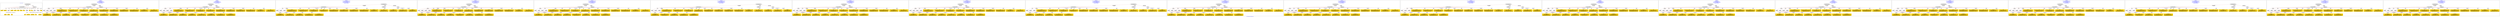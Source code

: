digraph n0 {
fontcolor="blue"
remincross="true"
label="s23-s-national-portrait-gallery.json"
subgraph cluster_0 {
label="1-correct model"
n2[style="filled",color="white",fillcolor="lightgray",label="CulturalHeritageObject1"];
n3[shape="plaintext",style="filled",fillcolor="gold",label="Copyright"];
n4[shape="plaintext",style="filled",fillcolor="gold",label="DateOfWork"];
n5[style="filled",color="white",fillcolor="lightgray",label="Person1"];
n6[shape="plaintext",style="filled",fillcolor="gold",label="Description"];
n7[shape="plaintext",style="filled",fillcolor="gold",label="Dimension"];
n8[shape="plaintext",style="filled",fillcolor="gold",label="Medium"];
n9[shape="plaintext",style="filled",fillcolor="gold",label="CreditLine"];
n10[shape="plaintext",style="filled",fillcolor="gold",label="Owner"];
n11[style="filled",color="white",fillcolor="lightgray",label="Concept1"];
n12[shape="plaintext",style="filled",fillcolor="gold",label="Title"];
n13[shape="plaintext",style="filled",fillcolor="gold",label="Ref"];
n14[style="filled",color="white",fillcolor="lightgray",label="Person2"];
n15[style="filled",color="white",fillcolor="lightgray",label="Concept2"];
n16[shape="plaintext",style="filled",fillcolor="gold",label="birthDate"];
n17[shape="plaintext",style="filled",fillcolor="gold",label="deathDate"];
n18[shape="plaintext",style="filled",fillcolor="gold",label="Artist"];
n19[shape="plaintext",style="filled",fillcolor="gold",label="sitterBirthDate"];
n20[shape="plaintext",style="filled",fillcolor="gold",label="sitterDeathDate"];
n21[shape="plaintext",style="filled",fillcolor="gold",label="values"];
n22[style="filled",color="white",fillcolor="lightgray",label="EuropeanaAggregation1"];
n23[style="filled",color="white",fillcolor="lightgray",label="WebResource1"];
n24[shape="plaintext",style="filled",fillcolor="gold",label="Image"];
n25[shape="plaintext",style="filled",fillcolor="gold",label="values"];
n26[shape="plaintext",style="filled",fillcolor="gold",label="Classification"];
}
subgraph cluster_1 {
label="candidate 0\nlink coherence:1.0\nnode coherence:1.0\nconfidence:0.5807730014230021\nmapping score:0.6380354449187785\ncost:23.99946\n-precision:0.92-recall:0.92"
n28[style="filled",color="white",fillcolor="lightgray",label="CulturalHeritageObject1"];
n29[style="filled",color="white",fillcolor="lightgray",label="Person1"];
n30[style="filled",color="white",fillcolor="lightgray",label="Person2"];
n31[style="filled",color="white",fillcolor="lightgray",label="Concept1"];
n32[style="filled",color="white",fillcolor="lightgray",label="Concept2"];
n33[style="filled",color="white",fillcolor="lightgray",label="EuropeanaAggregation1"];
n34[style="filled",color="white",fillcolor="lightgray",label="WebResource1"];
n35[shape="plaintext",style="filled",fillcolor="gold",label="Dimension\n[CulturalHeritageObject,extent,0.706]\n[CulturalHeritageObject,accessionNumber,0.122]\n[CulturalHeritageObject,description,0.087]\n[CulturalHeritageObject,medium,0.084]"];
n36[shape="plaintext",style="filled",fillcolor="gold",label="Classification\n[Concept,prefLabel,0.499]\n[Person,biographicalInformation,0.263]\n[CulturalHeritageObject,description,0.148]\n[CulturalHeritageObject,title,0.09]"];
n37[shape="plaintext",style="filled",fillcolor="gold",label="Ref\n[CulturalHeritageObject,accessionNumber,0.989]\n[CulturalHeritageObject,extent,0.004]\n[CulturalHeritageObject,provenance,0.003]\n[WebResource,classLink,0.003]"];
n38[shape="plaintext",style="filled",fillcolor="gold",label="sitterBirthDate\n[Person,dateOfBirth,0.49]\n[Person,dateOfDeath,0.346]\n[CulturalHeritageObject,created,0.111]\n[CulturalHeritageObject,title,0.053]"];
n39[shape="plaintext",style="filled",fillcolor="gold",label="Medium\n[CulturalHeritageObject,medium,0.818]\n[CulturalHeritageObject,description,0.066]\n[Concept,prefLabel,0.059]\n[Person,biographicalInformation,0.057]"];
n40[shape="plaintext",style="filled",fillcolor="gold",label="Title\n[Person,nameOfThePerson,0.436]\n[CulturalHeritageObject,title,0.234]\n[CulturalHeritageObject,provenance,0.179]\n[CulturalHeritageObject,description,0.151]"];
n41[shape="plaintext",style="filled",fillcolor="gold",label="Image\n[WebResource,classLink,0.878]\n[Document,classLink,0.109]\n[CulturalHeritageObject,medium,0.01]\n[CulturalHeritageObject,description,0.003]"];
n42[shape="plaintext",style="filled",fillcolor="gold",label="CreditLine\n[CulturalHeritageObject,rightsHolder,0.567]\n[CulturalHeritageObject,provenance,0.293]\n[Person,biographicalInformation,0.07]\n[CulturalHeritageObject,description,0.07]"];
n43[shape="plaintext",style="filled",fillcolor="gold",label="values\n[Person,nameOfThePerson,0.54]\n[CulturalHeritageObject,provenance,0.164]\n[CulturalHeritageObject,title,0.162]\n[Document,classLink,0.134]"];
n44[shape="plaintext",style="filled",fillcolor="gold",label="Copyright\n[CulturalHeritageObject,rights,0.896]\n[CulturalHeritageObject,provenance,0.047]\n[Person,nameOfThePerson,0.035]\n[CulturalHeritageObject,description,0.022]"];
n45[shape="plaintext",style="filled",fillcolor="gold",label="Description\n[Person,biographicalInformation,0.411]\n[CulturalHeritageObject,description,0.368]\n[CulturalHeritageObject,title,0.151]\n[CulturalHeritageObject,provenance,0.071]"];
n46[shape="plaintext",style="filled",fillcolor="gold",label="Owner\n[CulturalHeritageObject,rightsHolder,0.805]\n[CulturalHeritageObject,provenance,0.13]\n[Person,biographicalInformation,0.036]\n[CulturalHeritageObject,description,0.03]"];
n47[shape="plaintext",style="filled",fillcolor="gold",label="values\n[Concept,prefLabel,0.571]\n[CulturalHeritageObject,description,0.219]\n[Person,biographicalInformation,0.117]\n[CulturalHeritageObject,title,0.093]"];
n48[shape="plaintext",style="filled",fillcolor="gold",label="birthDate\n[Person,dateOfBirth,0.479]\n[Person,dateOfDeath,0.317]\n[CulturalHeritageObject,created,0.145]\n[CulturalHeritageObject,title,0.059]"];
n49[shape="plaintext",style="filled",fillcolor="gold",label="Artist\n[Person,nameOfThePerson,0.624]\n[Document,classLink,0.139]\n[CulturalHeritageObject,provenance,0.136]\n[CulturalHeritageObject,description,0.101]"];
n50[shape="plaintext",style="filled",fillcolor="gold",label="DateOfWork\n[CulturalHeritageObject,created,0.387]\n[Person,dateOfBirth,0.291]\n[Person,dateOfDeath,0.271]\n[CulturalHeritageObject,provenance,0.05]"];
n51[shape="plaintext",style="filled",fillcolor="gold",label="sitterDeathDate\n[Person,dateOfDeath,0.436]\n[Person,dateOfBirth,0.373]\n[CulturalHeritageObject,created,0.135]\n[CulturalHeritageObject,title,0.056]"];
n52[shape="plaintext",style="filled",fillcolor="gold",label="deathDate\n[Person,dateOfDeath,0.442]\n[Person,dateOfBirth,0.318]\n[CulturalHeritageObject,created,0.175]\n[CulturalHeritageObject,title,0.066]"];
}
subgraph cluster_2 {
label="candidate 1\nlink coherence:1.0\nnode coherence:1.0\nconfidence:0.5710358106182241\nmapping score:0.6347897146505191\ncost:23.99946\n-precision:0.79-recall:0.79"
n54[style="filled",color="white",fillcolor="lightgray",label="CulturalHeritageObject1"];
n55[style="filled",color="white",fillcolor="lightgray",label="Person1"];
n56[style="filled",color="white",fillcolor="lightgray",label="Person2"];
n57[style="filled",color="white",fillcolor="lightgray",label="Concept1"];
n58[style="filled",color="white",fillcolor="lightgray",label="Concept2"];
n59[style="filled",color="white",fillcolor="lightgray",label="EuropeanaAggregation1"];
n60[style="filled",color="white",fillcolor="lightgray",label="WebResource1"];
n61[shape="plaintext",style="filled",fillcolor="gold",label="Dimension\n[CulturalHeritageObject,extent,0.706]\n[CulturalHeritageObject,accessionNumber,0.122]\n[CulturalHeritageObject,description,0.087]\n[CulturalHeritageObject,medium,0.084]"];
n62[shape="plaintext",style="filled",fillcolor="gold",label="Classification\n[Concept,prefLabel,0.499]\n[Person,biographicalInformation,0.263]\n[CulturalHeritageObject,description,0.148]\n[CulturalHeritageObject,title,0.09]"];
n63[shape="plaintext",style="filled",fillcolor="gold",label="Ref\n[CulturalHeritageObject,accessionNumber,0.989]\n[CulturalHeritageObject,extent,0.004]\n[CulturalHeritageObject,provenance,0.003]\n[WebResource,classLink,0.003]"];
n64[shape="plaintext",style="filled",fillcolor="gold",label="sitterBirthDate\n[Person,dateOfBirth,0.49]\n[Person,dateOfDeath,0.346]\n[CulturalHeritageObject,created,0.111]\n[CulturalHeritageObject,title,0.053]"];
n65[shape="plaintext",style="filled",fillcolor="gold",label="Medium\n[CulturalHeritageObject,medium,0.818]\n[CulturalHeritageObject,description,0.066]\n[Concept,prefLabel,0.059]\n[Person,biographicalInformation,0.057]"];
n66[shape="plaintext",style="filled",fillcolor="gold",label="values\n[Person,nameOfThePerson,0.54]\n[CulturalHeritageObject,provenance,0.164]\n[CulturalHeritageObject,title,0.162]\n[Document,classLink,0.134]"];
n67[shape="plaintext",style="filled",fillcolor="gold",label="Image\n[WebResource,classLink,0.878]\n[Document,classLink,0.109]\n[CulturalHeritageObject,medium,0.01]\n[CulturalHeritageObject,description,0.003]"];
n68[shape="plaintext",style="filled",fillcolor="gold",label="CreditLine\n[CulturalHeritageObject,rightsHolder,0.567]\n[CulturalHeritageObject,provenance,0.293]\n[Person,biographicalInformation,0.07]\n[CulturalHeritageObject,description,0.07]"];
n69[shape="plaintext",style="filled",fillcolor="gold",label="Artist\n[Person,nameOfThePerson,0.624]\n[Document,classLink,0.139]\n[CulturalHeritageObject,provenance,0.136]\n[CulturalHeritageObject,description,0.101]"];
n70[shape="plaintext",style="filled",fillcolor="gold",label="Copyright\n[CulturalHeritageObject,rights,0.896]\n[CulturalHeritageObject,provenance,0.047]\n[Person,nameOfThePerson,0.035]\n[CulturalHeritageObject,description,0.022]"];
n71[shape="plaintext",style="filled",fillcolor="gold",label="Description\n[Person,biographicalInformation,0.411]\n[CulturalHeritageObject,description,0.368]\n[CulturalHeritageObject,title,0.151]\n[CulturalHeritageObject,provenance,0.071]"];
n72[shape="plaintext",style="filled",fillcolor="gold",label="Owner\n[CulturalHeritageObject,rightsHolder,0.805]\n[CulturalHeritageObject,provenance,0.13]\n[Person,biographicalInformation,0.036]\n[CulturalHeritageObject,description,0.03]"];
n73[shape="plaintext",style="filled",fillcolor="gold",label="values\n[Concept,prefLabel,0.571]\n[CulturalHeritageObject,description,0.219]\n[Person,biographicalInformation,0.117]\n[CulturalHeritageObject,title,0.093]"];
n74[shape="plaintext",style="filled",fillcolor="gold",label="birthDate\n[Person,dateOfBirth,0.479]\n[Person,dateOfDeath,0.317]\n[CulturalHeritageObject,created,0.145]\n[CulturalHeritageObject,title,0.059]"];
n75[shape="plaintext",style="filled",fillcolor="gold",label="Title\n[Person,nameOfThePerson,0.436]\n[CulturalHeritageObject,title,0.234]\n[CulturalHeritageObject,provenance,0.179]\n[CulturalHeritageObject,description,0.151]"];
n76[shape="plaintext",style="filled",fillcolor="gold",label="DateOfWork\n[CulturalHeritageObject,created,0.387]\n[Person,dateOfBirth,0.291]\n[Person,dateOfDeath,0.271]\n[CulturalHeritageObject,provenance,0.05]"];
n77[shape="plaintext",style="filled",fillcolor="gold",label="sitterDeathDate\n[Person,dateOfDeath,0.436]\n[Person,dateOfBirth,0.373]\n[CulturalHeritageObject,created,0.135]\n[CulturalHeritageObject,title,0.056]"];
n78[shape="plaintext",style="filled",fillcolor="gold",label="deathDate\n[Person,dateOfDeath,0.442]\n[Person,dateOfBirth,0.318]\n[CulturalHeritageObject,created,0.175]\n[CulturalHeritageObject,title,0.066]"];
}
subgraph cluster_3 {
label="candidate 10\nlink coherence:0.9583333333333334\nnode coherence:1.0\nconfidence:0.5710358106182241\nmapping score:0.6347897146505191\ncost:123.009652\n-precision:0.75-recall:0.75"
n80[style="filled",color="white",fillcolor="lightgray",label="CulturalHeritageObject1"];
n81[style="filled",color="white",fillcolor="lightgray",label="Person2"];
n82[style="filled",color="white",fillcolor="lightgray",label="Concept1"];
n83[style="filled",color="white",fillcolor="lightgray",label="Concept2"];
n84[style="filled",color="white",fillcolor="lightgray",label="EuropeanaAggregation1"];
n85[style="filled",color="white",fillcolor="lightgray",label="WebResource1"];
n86[style="filled",color="white",fillcolor="lightgray",label="Person1"];
n87[shape="plaintext",style="filled",fillcolor="gold",label="Dimension\n[CulturalHeritageObject,extent,0.706]\n[CulturalHeritageObject,accessionNumber,0.122]\n[CulturalHeritageObject,description,0.087]\n[CulturalHeritageObject,medium,0.084]"];
n88[shape="plaintext",style="filled",fillcolor="gold",label="Classification\n[Concept,prefLabel,0.499]\n[Person,biographicalInformation,0.263]\n[CulturalHeritageObject,description,0.148]\n[CulturalHeritageObject,title,0.09]"];
n89[shape="plaintext",style="filled",fillcolor="gold",label="Ref\n[CulturalHeritageObject,accessionNumber,0.989]\n[CulturalHeritageObject,extent,0.004]\n[CulturalHeritageObject,provenance,0.003]\n[WebResource,classLink,0.003]"];
n90[shape="plaintext",style="filled",fillcolor="gold",label="sitterBirthDate\n[Person,dateOfBirth,0.49]\n[Person,dateOfDeath,0.346]\n[CulturalHeritageObject,created,0.111]\n[CulturalHeritageObject,title,0.053]"];
n91[shape="plaintext",style="filled",fillcolor="gold",label="Medium\n[CulturalHeritageObject,medium,0.818]\n[CulturalHeritageObject,description,0.066]\n[Concept,prefLabel,0.059]\n[Person,biographicalInformation,0.057]"];
n92[shape="plaintext",style="filled",fillcolor="gold",label="values\n[Person,nameOfThePerson,0.54]\n[CulturalHeritageObject,provenance,0.164]\n[CulturalHeritageObject,title,0.162]\n[Document,classLink,0.134]"];
n93[shape="plaintext",style="filled",fillcolor="gold",label="Image\n[WebResource,classLink,0.878]\n[Document,classLink,0.109]\n[CulturalHeritageObject,medium,0.01]\n[CulturalHeritageObject,description,0.003]"];
n94[shape="plaintext",style="filled",fillcolor="gold",label="CreditLine\n[CulturalHeritageObject,rightsHolder,0.567]\n[CulturalHeritageObject,provenance,0.293]\n[Person,biographicalInformation,0.07]\n[CulturalHeritageObject,description,0.07]"];
n95[shape="plaintext",style="filled",fillcolor="gold",label="Artist\n[Person,nameOfThePerson,0.624]\n[Document,classLink,0.139]\n[CulturalHeritageObject,provenance,0.136]\n[CulturalHeritageObject,description,0.101]"];
n96[shape="plaintext",style="filled",fillcolor="gold",label="Copyright\n[CulturalHeritageObject,rights,0.896]\n[CulturalHeritageObject,provenance,0.047]\n[Person,nameOfThePerson,0.035]\n[CulturalHeritageObject,description,0.022]"];
n97[shape="plaintext",style="filled",fillcolor="gold",label="Description\n[Person,biographicalInformation,0.411]\n[CulturalHeritageObject,description,0.368]\n[CulturalHeritageObject,title,0.151]\n[CulturalHeritageObject,provenance,0.071]"];
n98[shape="plaintext",style="filled",fillcolor="gold",label="Owner\n[CulturalHeritageObject,rightsHolder,0.805]\n[CulturalHeritageObject,provenance,0.13]\n[Person,biographicalInformation,0.036]\n[CulturalHeritageObject,description,0.03]"];
n99[shape="plaintext",style="filled",fillcolor="gold",label="values\n[Concept,prefLabel,0.571]\n[CulturalHeritageObject,description,0.219]\n[Person,biographicalInformation,0.117]\n[CulturalHeritageObject,title,0.093]"];
n100[shape="plaintext",style="filled",fillcolor="gold",label="birthDate\n[Person,dateOfBirth,0.479]\n[Person,dateOfDeath,0.317]\n[CulturalHeritageObject,created,0.145]\n[CulturalHeritageObject,title,0.059]"];
n101[shape="plaintext",style="filled",fillcolor="gold",label="Title\n[Person,nameOfThePerson,0.436]\n[CulturalHeritageObject,title,0.234]\n[CulturalHeritageObject,provenance,0.179]\n[CulturalHeritageObject,description,0.151]"];
n102[shape="plaintext",style="filled",fillcolor="gold",label="DateOfWork\n[CulturalHeritageObject,created,0.387]\n[Person,dateOfBirth,0.291]\n[Person,dateOfDeath,0.271]\n[CulturalHeritageObject,provenance,0.05]"];
n103[shape="plaintext",style="filled",fillcolor="gold",label="sitterDeathDate\n[Person,dateOfDeath,0.436]\n[Person,dateOfBirth,0.373]\n[CulturalHeritageObject,created,0.135]\n[CulturalHeritageObject,title,0.056]"];
n104[shape="plaintext",style="filled",fillcolor="gold",label="deathDate\n[Person,dateOfDeath,0.442]\n[Person,dateOfBirth,0.318]\n[CulturalHeritageObject,created,0.175]\n[CulturalHeritageObject,title,0.066]"];
}
subgraph cluster_4 {
label="candidate 11\nlink coherence:0.9583333333333334\nnode coherence:1.0\nconfidence:0.569279114668129\nmapping score:0.6342041493338207\ncost:23.99945\n-precision:0.88-recall:0.88"
n106[style="filled",color="white",fillcolor="lightgray",label="CulturalHeritageObject1"];
n107[style="filled",color="white",fillcolor="lightgray",label="Person1"];
n108[style="filled",color="white",fillcolor="lightgray",label="Person2"];
n109[style="filled",color="white",fillcolor="lightgray",label="Concept1"];
n110[style="filled",color="white",fillcolor="lightgray",label="Concept2"];
n111[style="filled",color="white",fillcolor="lightgray",label="EuropeanaAggregation1"];
n112[style="filled",color="white",fillcolor="lightgray",label="WebResource1"];
n113[shape="plaintext",style="filled",fillcolor="gold",label="Dimension\n[CulturalHeritageObject,extent,0.706]\n[CulturalHeritageObject,accessionNumber,0.122]\n[CulturalHeritageObject,description,0.087]\n[CulturalHeritageObject,medium,0.084]"];
n114[shape="plaintext",style="filled",fillcolor="gold",label="Classification\n[Concept,prefLabel,0.499]\n[Person,biographicalInformation,0.263]\n[CulturalHeritageObject,description,0.148]\n[CulturalHeritageObject,title,0.09]"];
n115[shape="plaintext",style="filled",fillcolor="gold",label="Ref\n[CulturalHeritageObject,accessionNumber,0.989]\n[CulturalHeritageObject,extent,0.004]\n[CulturalHeritageObject,provenance,0.003]\n[WebResource,classLink,0.003]"];
n116[shape="plaintext",style="filled",fillcolor="gold",label="sitterDeathDate\n[Person,dateOfDeath,0.436]\n[Person,dateOfBirth,0.373]\n[CulturalHeritageObject,created,0.135]\n[CulturalHeritageObject,title,0.056]"];
n117[shape="plaintext",style="filled",fillcolor="gold",label="Medium\n[CulturalHeritageObject,medium,0.818]\n[CulturalHeritageObject,description,0.066]\n[Concept,prefLabel,0.059]\n[Person,biographicalInformation,0.057]"];
n118[shape="plaintext",style="filled",fillcolor="gold",label="Title\n[Person,nameOfThePerson,0.436]\n[CulturalHeritageObject,title,0.234]\n[CulturalHeritageObject,provenance,0.179]\n[CulturalHeritageObject,description,0.151]"];
n119[shape="plaintext",style="filled",fillcolor="gold",label="Image\n[WebResource,classLink,0.878]\n[Document,classLink,0.109]\n[CulturalHeritageObject,medium,0.01]\n[CulturalHeritageObject,description,0.003]"];
n120[shape="plaintext",style="filled",fillcolor="gold",label="CreditLine\n[CulturalHeritageObject,rightsHolder,0.567]\n[CulturalHeritageObject,provenance,0.293]\n[Person,biographicalInformation,0.07]\n[CulturalHeritageObject,description,0.07]"];
n121[shape="plaintext",style="filled",fillcolor="gold",label="values\n[Person,nameOfThePerson,0.54]\n[CulturalHeritageObject,provenance,0.164]\n[CulturalHeritageObject,title,0.162]\n[Document,classLink,0.134]"];
n122[shape="plaintext",style="filled",fillcolor="gold",label="Copyright\n[CulturalHeritageObject,rights,0.896]\n[CulturalHeritageObject,provenance,0.047]\n[Person,nameOfThePerson,0.035]\n[CulturalHeritageObject,description,0.022]"];
n123[shape="plaintext",style="filled",fillcolor="gold",label="Description\n[Person,biographicalInformation,0.411]\n[CulturalHeritageObject,description,0.368]\n[CulturalHeritageObject,title,0.151]\n[CulturalHeritageObject,provenance,0.071]"];
n124[shape="plaintext",style="filled",fillcolor="gold",label="Owner\n[CulturalHeritageObject,rightsHolder,0.805]\n[CulturalHeritageObject,provenance,0.13]\n[Person,biographicalInformation,0.036]\n[CulturalHeritageObject,description,0.03]"];
n125[shape="plaintext",style="filled",fillcolor="gold",label="values\n[Concept,prefLabel,0.571]\n[CulturalHeritageObject,description,0.219]\n[Person,biographicalInformation,0.117]\n[CulturalHeritageObject,title,0.093]"];
n126[shape="plaintext",style="filled",fillcolor="gold",label="birthDate\n[Person,dateOfBirth,0.479]\n[Person,dateOfDeath,0.317]\n[CulturalHeritageObject,created,0.145]\n[CulturalHeritageObject,title,0.059]"];
n127[shape="plaintext",style="filled",fillcolor="gold",label="Artist\n[Person,nameOfThePerson,0.624]\n[Document,classLink,0.139]\n[CulturalHeritageObject,provenance,0.136]\n[CulturalHeritageObject,description,0.101]"];
n128[shape="plaintext",style="filled",fillcolor="gold",label="DateOfWork\n[CulturalHeritageObject,created,0.387]\n[Person,dateOfBirth,0.291]\n[Person,dateOfDeath,0.271]\n[CulturalHeritageObject,provenance,0.05]"];
n129[shape="plaintext",style="filled",fillcolor="gold",label="sitterBirthDate\n[Person,dateOfBirth,0.49]\n[Person,dateOfDeath,0.346]\n[CulturalHeritageObject,created,0.111]\n[CulturalHeritageObject,title,0.053]"];
n130[shape="plaintext",style="filled",fillcolor="gold",label="deathDate\n[Person,dateOfDeath,0.442]\n[Person,dateOfBirth,0.318]\n[CulturalHeritageObject,created,0.175]\n[CulturalHeritageObject,title,0.066]"];
}
subgraph cluster_5 {
label="candidate 12\nlink coherence:0.9583333333333334\nnode coherence:1.0\nconfidence:0.569279114668129\nmapping score:0.6342041493338207\ncost:23.99948\n-precision:0.88-recall:0.88"
n132[style="filled",color="white",fillcolor="lightgray",label="CulturalHeritageObject1"];
n133[style="filled",color="white",fillcolor="lightgray",label="Person1"];
n134[style="filled",color="white",fillcolor="lightgray",label="Person2"];
n135[style="filled",color="white",fillcolor="lightgray",label="Concept1"];
n136[style="filled",color="white",fillcolor="lightgray",label="Concept2"];
n137[style="filled",color="white",fillcolor="lightgray",label="EuropeanaAggregation1"];
n138[style="filled",color="white",fillcolor="lightgray",label="WebResource1"];
n139[shape="plaintext",style="filled",fillcolor="gold",label="Dimension\n[CulturalHeritageObject,extent,0.706]\n[CulturalHeritageObject,accessionNumber,0.122]\n[CulturalHeritageObject,description,0.087]\n[CulturalHeritageObject,medium,0.084]"];
n140[shape="plaintext",style="filled",fillcolor="gold",label="Classification\n[Concept,prefLabel,0.499]\n[Person,biographicalInformation,0.263]\n[CulturalHeritageObject,description,0.148]\n[CulturalHeritageObject,title,0.09]"];
n141[shape="plaintext",style="filled",fillcolor="gold",label="Ref\n[CulturalHeritageObject,accessionNumber,0.989]\n[CulturalHeritageObject,extent,0.004]\n[CulturalHeritageObject,provenance,0.003]\n[WebResource,classLink,0.003]"];
n142[shape="plaintext",style="filled",fillcolor="gold",label="sitterDeathDate\n[Person,dateOfDeath,0.436]\n[Person,dateOfBirth,0.373]\n[CulturalHeritageObject,created,0.135]\n[CulturalHeritageObject,title,0.056]"];
n143[shape="plaintext",style="filled",fillcolor="gold",label="Medium\n[CulturalHeritageObject,medium,0.818]\n[CulturalHeritageObject,description,0.066]\n[Concept,prefLabel,0.059]\n[Person,biographicalInformation,0.057]"];
n144[shape="plaintext",style="filled",fillcolor="gold",label="Title\n[Person,nameOfThePerson,0.436]\n[CulturalHeritageObject,title,0.234]\n[CulturalHeritageObject,provenance,0.179]\n[CulturalHeritageObject,description,0.151]"];
n145[shape="plaintext",style="filled",fillcolor="gold",label="Image\n[WebResource,classLink,0.878]\n[Document,classLink,0.109]\n[CulturalHeritageObject,medium,0.01]\n[CulturalHeritageObject,description,0.003]"];
n146[shape="plaintext",style="filled",fillcolor="gold",label="CreditLine\n[CulturalHeritageObject,rightsHolder,0.567]\n[CulturalHeritageObject,provenance,0.293]\n[Person,biographicalInformation,0.07]\n[CulturalHeritageObject,description,0.07]"];
n147[shape="plaintext",style="filled",fillcolor="gold",label="values\n[Person,nameOfThePerson,0.54]\n[CulturalHeritageObject,provenance,0.164]\n[CulturalHeritageObject,title,0.162]\n[Document,classLink,0.134]"];
n148[shape="plaintext",style="filled",fillcolor="gold",label="Copyright\n[CulturalHeritageObject,rights,0.896]\n[CulturalHeritageObject,provenance,0.047]\n[Person,nameOfThePerson,0.035]\n[CulturalHeritageObject,description,0.022]"];
n149[shape="plaintext",style="filled",fillcolor="gold",label="Description\n[Person,biographicalInformation,0.411]\n[CulturalHeritageObject,description,0.368]\n[CulturalHeritageObject,title,0.151]\n[CulturalHeritageObject,provenance,0.071]"];
n150[shape="plaintext",style="filled",fillcolor="gold",label="Owner\n[CulturalHeritageObject,rightsHolder,0.805]\n[CulturalHeritageObject,provenance,0.13]\n[Person,biographicalInformation,0.036]\n[CulturalHeritageObject,description,0.03]"];
n151[shape="plaintext",style="filled",fillcolor="gold",label="values\n[Concept,prefLabel,0.571]\n[CulturalHeritageObject,description,0.219]\n[Person,biographicalInformation,0.117]\n[CulturalHeritageObject,title,0.093]"];
n152[shape="plaintext",style="filled",fillcolor="gold",label="birthDate\n[Person,dateOfBirth,0.479]\n[Person,dateOfDeath,0.317]\n[CulturalHeritageObject,created,0.145]\n[CulturalHeritageObject,title,0.059]"];
n153[shape="plaintext",style="filled",fillcolor="gold",label="Artist\n[Person,nameOfThePerson,0.624]\n[Document,classLink,0.139]\n[CulturalHeritageObject,provenance,0.136]\n[CulturalHeritageObject,description,0.101]"];
n154[shape="plaintext",style="filled",fillcolor="gold",label="DateOfWork\n[CulturalHeritageObject,created,0.387]\n[Person,dateOfBirth,0.291]\n[Person,dateOfDeath,0.271]\n[CulturalHeritageObject,provenance,0.05]"];
n155[shape="plaintext",style="filled",fillcolor="gold",label="sitterBirthDate\n[Person,dateOfBirth,0.49]\n[Person,dateOfDeath,0.346]\n[CulturalHeritageObject,created,0.111]\n[CulturalHeritageObject,title,0.053]"];
n156[shape="plaintext",style="filled",fillcolor="gold",label="deathDate\n[Person,dateOfDeath,0.442]\n[Person,dateOfBirth,0.318]\n[CulturalHeritageObject,created,0.175]\n[CulturalHeritageObject,title,0.066]"];
}
subgraph cluster_6 {
label="candidate 13\nlink coherence:0.9583333333333334\nnode coherence:1.0\nconfidence:0.569279114668129\nmapping score:0.6342041493338207\ncost:123.009652\n-precision:0.79-recall:0.79"
n158[style="filled",color="white",fillcolor="lightgray",label="CulturalHeritageObject1"];
n159[style="filled",color="white",fillcolor="lightgray",label="Person2"];
n160[style="filled",color="white",fillcolor="lightgray",label="Concept1"];
n161[style="filled",color="white",fillcolor="lightgray",label="Concept2"];
n162[style="filled",color="white",fillcolor="lightgray",label="EuropeanaAggregation1"];
n163[style="filled",color="white",fillcolor="lightgray",label="WebResource1"];
n164[style="filled",color="white",fillcolor="lightgray",label="Person1"];
n165[shape="plaintext",style="filled",fillcolor="gold",label="Dimension\n[CulturalHeritageObject,extent,0.706]\n[CulturalHeritageObject,accessionNumber,0.122]\n[CulturalHeritageObject,description,0.087]\n[CulturalHeritageObject,medium,0.084]"];
n166[shape="plaintext",style="filled",fillcolor="gold",label="Classification\n[Concept,prefLabel,0.499]\n[Person,biographicalInformation,0.263]\n[CulturalHeritageObject,description,0.148]\n[CulturalHeritageObject,title,0.09]"];
n167[shape="plaintext",style="filled",fillcolor="gold",label="Ref\n[CulturalHeritageObject,accessionNumber,0.989]\n[CulturalHeritageObject,extent,0.004]\n[CulturalHeritageObject,provenance,0.003]\n[WebResource,classLink,0.003]"];
n168[shape="plaintext",style="filled",fillcolor="gold",label="sitterDeathDate\n[Person,dateOfDeath,0.436]\n[Person,dateOfBirth,0.373]\n[CulturalHeritageObject,created,0.135]\n[CulturalHeritageObject,title,0.056]"];
n169[shape="plaintext",style="filled",fillcolor="gold",label="Medium\n[CulturalHeritageObject,medium,0.818]\n[CulturalHeritageObject,description,0.066]\n[Concept,prefLabel,0.059]\n[Person,biographicalInformation,0.057]"];
n170[shape="plaintext",style="filled",fillcolor="gold",label="Title\n[Person,nameOfThePerson,0.436]\n[CulturalHeritageObject,title,0.234]\n[CulturalHeritageObject,provenance,0.179]\n[CulturalHeritageObject,description,0.151]"];
n171[shape="plaintext",style="filled",fillcolor="gold",label="Image\n[WebResource,classLink,0.878]\n[Document,classLink,0.109]\n[CulturalHeritageObject,medium,0.01]\n[CulturalHeritageObject,description,0.003]"];
n172[shape="plaintext",style="filled",fillcolor="gold",label="CreditLine\n[CulturalHeritageObject,rightsHolder,0.567]\n[CulturalHeritageObject,provenance,0.293]\n[Person,biographicalInformation,0.07]\n[CulturalHeritageObject,description,0.07]"];
n173[shape="plaintext",style="filled",fillcolor="gold",label="values\n[Person,nameOfThePerson,0.54]\n[CulturalHeritageObject,provenance,0.164]\n[CulturalHeritageObject,title,0.162]\n[Document,classLink,0.134]"];
n174[shape="plaintext",style="filled",fillcolor="gold",label="Copyright\n[CulturalHeritageObject,rights,0.896]\n[CulturalHeritageObject,provenance,0.047]\n[Person,nameOfThePerson,0.035]\n[CulturalHeritageObject,description,0.022]"];
n175[shape="plaintext",style="filled",fillcolor="gold",label="Description\n[Person,biographicalInformation,0.411]\n[CulturalHeritageObject,description,0.368]\n[CulturalHeritageObject,title,0.151]\n[CulturalHeritageObject,provenance,0.071]"];
n176[shape="plaintext",style="filled",fillcolor="gold",label="Owner\n[CulturalHeritageObject,rightsHolder,0.805]\n[CulturalHeritageObject,provenance,0.13]\n[Person,biographicalInformation,0.036]\n[CulturalHeritageObject,description,0.03]"];
n177[shape="plaintext",style="filled",fillcolor="gold",label="values\n[Concept,prefLabel,0.571]\n[CulturalHeritageObject,description,0.219]\n[Person,biographicalInformation,0.117]\n[CulturalHeritageObject,title,0.093]"];
n178[shape="plaintext",style="filled",fillcolor="gold",label="birthDate\n[Person,dateOfBirth,0.479]\n[Person,dateOfDeath,0.317]\n[CulturalHeritageObject,created,0.145]\n[CulturalHeritageObject,title,0.059]"];
n179[shape="plaintext",style="filled",fillcolor="gold",label="Artist\n[Person,nameOfThePerson,0.624]\n[Document,classLink,0.139]\n[CulturalHeritageObject,provenance,0.136]\n[CulturalHeritageObject,description,0.101]"];
n180[shape="plaintext",style="filled",fillcolor="gold",label="DateOfWork\n[CulturalHeritageObject,created,0.387]\n[Person,dateOfBirth,0.291]\n[Person,dateOfDeath,0.271]\n[CulturalHeritageObject,provenance,0.05]"];
n181[shape="plaintext",style="filled",fillcolor="gold",label="sitterBirthDate\n[Person,dateOfBirth,0.49]\n[Person,dateOfDeath,0.346]\n[CulturalHeritageObject,created,0.111]\n[CulturalHeritageObject,title,0.053]"];
n182[shape="plaintext",style="filled",fillcolor="gold",label="deathDate\n[Person,dateOfDeath,0.442]\n[Person,dateOfBirth,0.318]\n[CulturalHeritageObject,created,0.175]\n[CulturalHeritageObject,title,0.066]"];
}
subgraph cluster_7 {
label="candidate 14\nlink coherence:0.9583333333333334\nnode coherence:1.0\nconfidence:0.559541923863351\nmapping score:0.6309584190655614\ncost:23.99945\n-precision:0.75-recall:0.75"
n184[style="filled",color="white",fillcolor="lightgray",label="CulturalHeritageObject1"];
n185[style="filled",color="white",fillcolor="lightgray",label="Person1"];
n186[style="filled",color="white",fillcolor="lightgray",label="Person2"];
n187[style="filled",color="white",fillcolor="lightgray",label="Concept1"];
n188[style="filled",color="white",fillcolor="lightgray",label="Concept2"];
n189[style="filled",color="white",fillcolor="lightgray",label="EuropeanaAggregation1"];
n190[style="filled",color="white",fillcolor="lightgray",label="WebResource1"];
n191[shape="plaintext",style="filled",fillcolor="gold",label="Dimension\n[CulturalHeritageObject,extent,0.706]\n[CulturalHeritageObject,accessionNumber,0.122]\n[CulturalHeritageObject,description,0.087]\n[CulturalHeritageObject,medium,0.084]"];
n192[shape="plaintext",style="filled",fillcolor="gold",label="Classification\n[Concept,prefLabel,0.499]\n[Person,biographicalInformation,0.263]\n[CulturalHeritageObject,description,0.148]\n[CulturalHeritageObject,title,0.09]"];
n193[shape="plaintext",style="filled",fillcolor="gold",label="Ref\n[CulturalHeritageObject,accessionNumber,0.989]\n[CulturalHeritageObject,extent,0.004]\n[CulturalHeritageObject,provenance,0.003]\n[WebResource,classLink,0.003]"];
n194[shape="plaintext",style="filled",fillcolor="gold",label="sitterDeathDate\n[Person,dateOfDeath,0.436]\n[Person,dateOfBirth,0.373]\n[CulturalHeritageObject,created,0.135]\n[CulturalHeritageObject,title,0.056]"];
n195[shape="plaintext",style="filled",fillcolor="gold",label="Medium\n[CulturalHeritageObject,medium,0.818]\n[CulturalHeritageObject,description,0.066]\n[Concept,prefLabel,0.059]\n[Person,biographicalInformation,0.057]"];
n196[shape="plaintext",style="filled",fillcolor="gold",label="values\n[Person,nameOfThePerson,0.54]\n[CulturalHeritageObject,provenance,0.164]\n[CulturalHeritageObject,title,0.162]\n[Document,classLink,0.134]"];
n197[shape="plaintext",style="filled",fillcolor="gold",label="Image\n[WebResource,classLink,0.878]\n[Document,classLink,0.109]\n[CulturalHeritageObject,medium,0.01]\n[CulturalHeritageObject,description,0.003]"];
n198[shape="plaintext",style="filled",fillcolor="gold",label="CreditLine\n[CulturalHeritageObject,rightsHolder,0.567]\n[CulturalHeritageObject,provenance,0.293]\n[Person,biographicalInformation,0.07]\n[CulturalHeritageObject,description,0.07]"];
n199[shape="plaintext",style="filled",fillcolor="gold",label="Artist\n[Person,nameOfThePerson,0.624]\n[Document,classLink,0.139]\n[CulturalHeritageObject,provenance,0.136]\n[CulturalHeritageObject,description,0.101]"];
n200[shape="plaintext",style="filled",fillcolor="gold",label="Copyright\n[CulturalHeritageObject,rights,0.896]\n[CulturalHeritageObject,provenance,0.047]\n[Person,nameOfThePerson,0.035]\n[CulturalHeritageObject,description,0.022]"];
n201[shape="plaintext",style="filled",fillcolor="gold",label="Description\n[Person,biographicalInformation,0.411]\n[CulturalHeritageObject,description,0.368]\n[CulturalHeritageObject,title,0.151]\n[CulturalHeritageObject,provenance,0.071]"];
n202[shape="plaintext",style="filled",fillcolor="gold",label="Owner\n[CulturalHeritageObject,rightsHolder,0.805]\n[CulturalHeritageObject,provenance,0.13]\n[Person,biographicalInformation,0.036]\n[CulturalHeritageObject,description,0.03]"];
n203[shape="plaintext",style="filled",fillcolor="gold",label="values\n[Concept,prefLabel,0.571]\n[CulturalHeritageObject,description,0.219]\n[Person,biographicalInformation,0.117]\n[CulturalHeritageObject,title,0.093]"];
n204[shape="plaintext",style="filled",fillcolor="gold",label="birthDate\n[Person,dateOfBirth,0.479]\n[Person,dateOfDeath,0.317]\n[CulturalHeritageObject,created,0.145]\n[CulturalHeritageObject,title,0.059]"];
n205[shape="plaintext",style="filled",fillcolor="gold",label="Title\n[Person,nameOfThePerson,0.436]\n[CulturalHeritageObject,title,0.234]\n[CulturalHeritageObject,provenance,0.179]\n[CulturalHeritageObject,description,0.151]"];
n206[shape="plaintext",style="filled",fillcolor="gold",label="DateOfWork\n[CulturalHeritageObject,created,0.387]\n[Person,dateOfBirth,0.291]\n[Person,dateOfDeath,0.271]\n[CulturalHeritageObject,provenance,0.05]"];
n207[shape="plaintext",style="filled",fillcolor="gold",label="sitterBirthDate\n[Person,dateOfBirth,0.49]\n[Person,dateOfDeath,0.346]\n[CulturalHeritageObject,created,0.111]\n[CulturalHeritageObject,title,0.053]"];
n208[shape="plaintext",style="filled",fillcolor="gold",label="deathDate\n[Person,dateOfDeath,0.442]\n[Person,dateOfBirth,0.318]\n[CulturalHeritageObject,created,0.175]\n[CulturalHeritageObject,title,0.066]"];
}
subgraph cluster_8 {
label="candidate 15\nlink coherence:0.9583333333333334\nnode coherence:1.0\nconfidence:0.559541923863351\nmapping score:0.6309584190655614\ncost:23.99948\n-precision:0.75-recall:0.75"
n210[style="filled",color="white",fillcolor="lightgray",label="CulturalHeritageObject1"];
n211[style="filled",color="white",fillcolor="lightgray",label="Person1"];
n212[style="filled",color="white",fillcolor="lightgray",label="Person2"];
n213[style="filled",color="white",fillcolor="lightgray",label="Concept1"];
n214[style="filled",color="white",fillcolor="lightgray",label="Concept2"];
n215[style="filled",color="white",fillcolor="lightgray",label="EuropeanaAggregation1"];
n216[style="filled",color="white",fillcolor="lightgray",label="WebResource1"];
n217[shape="plaintext",style="filled",fillcolor="gold",label="Dimension\n[CulturalHeritageObject,extent,0.706]\n[CulturalHeritageObject,accessionNumber,0.122]\n[CulturalHeritageObject,description,0.087]\n[CulturalHeritageObject,medium,0.084]"];
n218[shape="plaintext",style="filled",fillcolor="gold",label="Classification\n[Concept,prefLabel,0.499]\n[Person,biographicalInformation,0.263]\n[CulturalHeritageObject,description,0.148]\n[CulturalHeritageObject,title,0.09]"];
n219[shape="plaintext",style="filled",fillcolor="gold",label="Ref\n[CulturalHeritageObject,accessionNumber,0.989]\n[CulturalHeritageObject,extent,0.004]\n[CulturalHeritageObject,provenance,0.003]\n[WebResource,classLink,0.003]"];
n220[shape="plaintext",style="filled",fillcolor="gold",label="sitterDeathDate\n[Person,dateOfDeath,0.436]\n[Person,dateOfBirth,0.373]\n[CulturalHeritageObject,created,0.135]\n[CulturalHeritageObject,title,0.056]"];
n221[shape="plaintext",style="filled",fillcolor="gold",label="Medium\n[CulturalHeritageObject,medium,0.818]\n[CulturalHeritageObject,description,0.066]\n[Concept,prefLabel,0.059]\n[Person,biographicalInformation,0.057]"];
n222[shape="plaintext",style="filled",fillcolor="gold",label="values\n[Person,nameOfThePerson,0.54]\n[CulturalHeritageObject,provenance,0.164]\n[CulturalHeritageObject,title,0.162]\n[Document,classLink,0.134]"];
n223[shape="plaintext",style="filled",fillcolor="gold",label="Image\n[WebResource,classLink,0.878]\n[Document,classLink,0.109]\n[CulturalHeritageObject,medium,0.01]\n[CulturalHeritageObject,description,0.003]"];
n224[shape="plaintext",style="filled",fillcolor="gold",label="CreditLine\n[CulturalHeritageObject,rightsHolder,0.567]\n[CulturalHeritageObject,provenance,0.293]\n[Person,biographicalInformation,0.07]\n[CulturalHeritageObject,description,0.07]"];
n225[shape="plaintext",style="filled",fillcolor="gold",label="Artist\n[Person,nameOfThePerson,0.624]\n[Document,classLink,0.139]\n[CulturalHeritageObject,provenance,0.136]\n[CulturalHeritageObject,description,0.101]"];
n226[shape="plaintext",style="filled",fillcolor="gold",label="Copyright\n[CulturalHeritageObject,rights,0.896]\n[CulturalHeritageObject,provenance,0.047]\n[Person,nameOfThePerson,0.035]\n[CulturalHeritageObject,description,0.022]"];
n227[shape="plaintext",style="filled",fillcolor="gold",label="Description\n[Person,biographicalInformation,0.411]\n[CulturalHeritageObject,description,0.368]\n[CulturalHeritageObject,title,0.151]\n[CulturalHeritageObject,provenance,0.071]"];
n228[shape="plaintext",style="filled",fillcolor="gold",label="Owner\n[CulturalHeritageObject,rightsHolder,0.805]\n[CulturalHeritageObject,provenance,0.13]\n[Person,biographicalInformation,0.036]\n[CulturalHeritageObject,description,0.03]"];
n229[shape="plaintext",style="filled",fillcolor="gold",label="values\n[Concept,prefLabel,0.571]\n[CulturalHeritageObject,description,0.219]\n[Person,biographicalInformation,0.117]\n[CulturalHeritageObject,title,0.093]"];
n230[shape="plaintext",style="filled",fillcolor="gold",label="birthDate\n[Person,dateOfBirth,0.479]\n[Person,dateOfDeath,0.317]\n[CulturalHeritageObject,created,0.145]\n[CulturalHeritageObject,title,0.059]"];
n231[shape="plaintext",style="filled",fillcolor="gold",label="Title\n[Person,nameOfThePerson,0.436]\n[CulturalHeritageObject,title,0.234]\n[CulturalHeritageObject,provenance,0.179]\n[CulturalHeritageObject,description,0.151]"];
n232[shape="plaintext",style="filled",fillcolor="gold",label="DateOfWork\n[CulturalHeritageObject,created,0.387]\n[Person,dateOfBirth,0.291]\n[Person,dateOfDeath,0.271]\n[CulturalHeritageObject,provenance,0.05]"];
n233[shape="plaintext",style="filled",fillcolor="gold",label="sitterBirthDate\n[Person,dateOfBirth,0.49]\n[Person,dateOfDeath,0.346]\n[CulturalHeritageObject,created,0.111]\n[CulturalHeritageObject,title,0.053]"];
n234[shape="plaintext",style="filled",fillcolor="gold",label="deathDate\n[Person,dateOfDeath,0.442]\n[Person,dateOfBirth,0.318]\n[CulturalHeritageObject,created,0.175]\n[CulturalHeritageObject,title,0.066]"];
}
subgraph cluster_9 {
label="candidate 16\nlink coherence:0.9583333333333334\nnode coherence:1.0\nconfidence:0.559541923863351\nmapping score:0.6309584190655614\ncost:123.009652\n-precision:0.67-recall:0.67"
n236[style="filled",color="white",fillcolor="lightgray",label="CulturalHeritageObject1"];
n237[style="filled",color="white",fillcolor="lightgray",label="Person2"];
n238[style="filled",color="white",fillcolor="lightgray",label="Concept1"];
n239[style="filled",color="white",fillcolor="lightgray",label="Concept2"];
n240[style="filled",color="white",fillcolor="lightgray",label="EuropeanaAggregation1"];
n241[style="filled",color="white",fillcolor="lightgray",label="WebResource1"];
n242[style="filled",color="white",fillcolor="lightgray",label="Person1"];
n243[shape="plaintext",style="filled",fillcolor="gold",label="Dimension\n[CulturalHeritageObject,extent,0.706]\n[CulturalHeritageObject,accessionNumber,0.122]\n[CulturalHeritageObject,description,0.087]\n[CulturalHeritageObject,medium,0.084]"];
n244[shape="plaintext",style="filled",fillcolor="gold",label="Classification\n[Concept,prefLabel,0.499]\n[Person,biographicalInformation,0.263]\n[CulturalHeritageObject,description,0.148]\n[CulturalHeritageObject,title,0.09]"];
n245[shape="plaintext",style="filled",fillcolor="gold",label="Ref\n[CulturalHeritageObject,accessionNumber,0.989]\n[CulturalHeritageObject,extent,0.004]\n[CulturalHeritageObject,provenance,0.003]\n[WebResource,classLink,0.003]"];
n246[shape="plaintext",style="filled",fillcolor="gold",label="sitterDeathDate\n[Person,dateOfDeath,0.436]\n[Person,dateOfBirth,0.373]\n[CulturalHeritageObject,created,0.135]\n[CulturalHeritageObject,title,0.056]"];
n247[shape="plaintext",style="filled",fillcolor="gold",label="Medium\n[CulturalHeritageObject,medium,0.818]\n[CulturalHeritageObject,description,0.066]\n[Concept,prefLabel,0.059]\n[Person,biographicalInformation,0.057]"];
n248[shape="plaintext",style="filled",fillcolor="gold",label="values\n[Person,nameOfThePerson,0.54]\n[CulturalHeritageObject,provenance,0.164]\n[CulturalHeritageObject,title,0.162]\n[Document,classLink,0.134]"];
n249[shape="plaintext",style="filled",fillcolor="gold",label="Image\n[WebResource,classLink,0.878]\n[Document,classLink,0.109]\n[CulturalHeritageObject,medium,0.01]\n[CulturalHeritageObject,description,0.003]"];
n250[shape="plaintext",style="filled",fillcolor="gold",label="CreditLine\n[CulturalHeritageObject,rightsHolder,0.567]\n[CulturalHeritageObject,provenance,0.293]\n[Person,biographicalInformation,0.07]\n[CulturalHeritageObject,description,0.07]"];
n251[shape="plaintext",style="filled",fillcolor="gold",label="Artist\n[Person,nameOfThePerson,0.624]\n[Document,classLink,0.139]\n[CulturalHeritageObject,provenance,0.136]\n[CulturalHeritageObject,description,0.101]"];
n252[shape="plaintext",style="filled",fillcolor="gold",label="Copyright\n[CulturalHeritageObject,rights,0.896]\n[CulturalHeritageObject,provenance,0.047]\n[Person,nameOfThePerson,0.035]\n[CulturalHeritageObject,description,0.022]"];
n253[shape="plaintext",style="filled",fillcolor="gold",label="Description\n[Person,biographicalInformation,0.411]\n[CulturalHeritageObject,description,0.368]\n[CulturalHeritageObject,title,0.151]\n[CulturalHeritageObject,provenance,0.071]"];
n254[shape="plaintext",style="filled",fillcolor="gold",label="Owner\n[CulturalHeritageObject,rightsHolder,0.805]\n[CulturalHeritageObject,provenance,0.13]\n[Person,biographicalInformation,0.036]\n[CulturalHeritageObject,description,0.03]"];
n255[shape="plaintext",style="filled",fillcolor="gold",label="values\n[Concept,prefLabel,0.571]\n[CulturalHeritageObject,description,0.219]\n[Person,biographicalInformation,0.117]\n[CulturalHeritageObject,title,0.093]"];
n256[shape="plaintext",style="filled",fillcolor="gold",label="birthDate\n[Person,dateOfBirth,0.479]\n[Person,dateOfDeath,0.317]\n[CulturalHeritageObject,created,0.145]\n[CulturalHeritageObject,title,0.059]"];
n257[shape="plaintext",style="filled",fillcolor="gold",label="Title\n[Person,nameOfThePerson,0.436]\n[CulturalHeritageObject,title,0.234]\n[CulturalHeritageObject,provenance,0.179]\n[CulturalHeritageObject,description,0.151]"];
n258[shape="plaintext",style="filled",fillcolor="gold",label="DateOfWork\n[CulturalHeritageObject,created,0.387]\n[Person,dateOfBirth,0.291]\n[Person,dateOfDeath,0.271]\n[CulturalHeritageObject,provenance,0.05]"];
n259[shape="plaintext",style="filled",fillcolor="gold",label="sitterBirthDate\n[Person,dateOfBirth,0.49]\n[Person,dateOfDeath,0.346]\n[CulturalHeritageObject,created,0.111]\n[CulturalHeritageObject,title,0.053]"];
n260[shape="plaintext",style="filled",fillcolor="gold",label="deathDate\n[Person,dateOfDeath,0.442]\n[Person,dateOfBirth,0.318]\n[CulturalHeritageObject,created,0.175]\n[CulturalHeritageObject,title,0.066]"];
}
subgraph cluster_10 {
label="candidate 17\nlink coherence:0.9583333333333334\nnode coherence:1.0\nconfidence:0.5551726649691177\nmapping score:0.6295019994341503\ncost:23.99945\n-precision:0.75-recall:0.75"
n262[style="filled",color="white",fillcolor="lightgray",label="CulturalHeritageObject1"];
n263[style="filled",color="white",fillcolor="lightgray",label="Person1"];
n264[style="filled",color="white",fillcolor="lightgray",label="Person2"];
n265[style="filled",color="white",fillcolor="lightgray",label="Concept1"];
n266[style="filled",color="white",fillcolor="lightgray",label="Concept2"];
n267[style="filled",color="white",fillcolor="lightgray",label="EuropeanaAggregation1"];
n268[style="filled",color="white",fillcolor="lightgray",label="WebResource1"];
n269[shape="plaintext",style="filled",fillcolor="gold",label="Dimension\n[CulturalHeritageObject,extent,0.706]\n[CulturalHeritageObject,accessionNumber,0.122]\n[CulturalHeritageObject,description,0.087]\n[CulturalHeritageObject,medium,0.084]"];
n270[shape="plaintext",style="filled",fillcolor="gold",label="Classification\n[Concept,prefLabel,0.499]\n[Person,biographicalInformation,0.263]\n[CulturalHeritageObject,description,0.148]\n[CulturalHeritageObject,title,0.09]"];
n271[shape="plaintext",style="filled",fillcolor="gold",label="Ref\n[CulturalHeritageObject,accessionNumber,0.989]\n[CulturalHeritageObject,extent,0.004]\n[CulturalHeritageObject,provenance,0.003]\n[WebResource,classLink,0.003]"];
n272[shape="plaintext",style="filled",fillcolor="gold",label="sitterBirthDate\n[Person,dateOfBirth,0.49]\n[Person,dateOfDeath,0.346]\n[CulturalHeritageObject,created,0.111]\n[CulturalHeritageObject,title,0.053]"];
n273[shape="plaintext",style="filled",fillcolor="gold",label="Medium\n[CulturalHeritageObject,medium,0.818]\n[CulturalHeritageObject,description,0.066]\n[Concept,prefLabel,0.059]\n[Person,biographicalInformation,0.057]"];
n274[shape="plaintext",style="filled",fillcolor="gold",label="values\n[Person,nameOfThePerson,0.54]\n[CulturalHeritageObject,provenance,0.164]\n[CulturalHeritageObject,title,0.162]\n[Document,classLink,0.134]"];
n275[shape="plaintext",style="filled",fillcolor="gold",label="Image\n[WebResource,classLink,0.878]\n[Document,classLink,0.109]\n[CulturalHeritageObject,medium,0.01]\n[CulturalHeritageObject,description,0.003]"];
n276[shape="plaintext",style="filled",fillcolor="gold",label="CreditLine\n[CulturalHeritageObject,rightsHolder,0.567]\n[CulturalHeritageObject,provenance,0.293]\n[Person,biographicalInformation,0.07]\n[CulturalHeritageObject,description,0.07]"];
n277[shape="plaintext",style="filled",fillcolor="gold",label="Artist\n[Person,nameOfThePerson,0.624]\n[Document,classLink,0.139]\n[CulturalHeritageObject,provenance,0.136]\n[CulturalHeritageObject,description,0.101]"];
n278[shape="plaintext",style="filled",fillcolor="gold",label="Copyright\n[CulturalHeritageObject,rights,0.896]\n[CulturalHeritageObject,provenance,0.047]\n[Person,nameOfThePerson,0.035]\n[CulturalHeritageObject,description,0.022]"];
n279[shape="plaintext",style="filled",fillcolor="gold",label="Description\n[Person,biographicalInformation,0.411]\n[CulturalHeritageObject,description,0.368]\n[CulturalHeritageObject,title,0.151]\n[CulturalHeritageObject,provenance,0.071]"];
n280[shape="plaintext",style="filled",fillcolor="gold",label="Owner\n[CulturalHeritageObject,rightsHolder,0.805]\n[CulturalHeritageObject,provenance,0.13]\n[Person,biographicalInformation,0.036]\n[CulturalHeritageObject,description,0.03]"];
n281[shape="plaintext",style="filled",fillcolor="gold",label="values\n[Concept,prefLabel,0.571]\n[CulturalHeritageObject,description,0.219]\n[Person,biographicalInformation,0.117]\n[CulturalHeritageObject,title,0.093]"];
n282[shape="plaintext",style="filled",fillcolor="gold",label="deathDate\n[Person,dateOfDeath,0.442]\n[Person,dateOfBirth,0.318]\n[CulturalHeritageObject,created,0.175]\n[CulturalHeritageObject,title,0.066]"];
n283[shape="plaintext",style="filled",fillcolor="gold",label="Title\n[Person,nameOfThePerson,0.436]\n[CulturalHeritageObject,title,0.234]\n[CulturalHeritageObject,provenance,0.179]\n[CulturalHeritageObject,description,0.151]"];
n284[shape="plaintext",style="filled",fillcolor="gold",label="DateOfWork\n[CulturalHeritageObject,created,0.387]\n[Person,dateOfBirth,0.291]\n[Person,dateOfDeath,0.271]\n[CulturalHeritageObject,provenance,0.05]"];
n285[shape="plaintext",style="filled",fillcolor="gold",label="sitterDeathDate\n[Person,dateOfDeath,0.436]\n[Person,dateOfBirth,0.373]\n[CulturalHeritageObject,created,0.135]\n[CulturalHeritageObject,title,0.056]"];
n286[shape="plaintext",style="filled",fillcolor="gold",label="birthDate\n[Person,dateOfBirth,0.479]\n[Person,dateOfDeath,0.317]\n[CulturalHeritageObject,created,0.145]\n[CulturalHeritageObject,title,0.059]"];
}
subgraph cluster_11 {
label="candidate 18\nlink coherence:0.9583333333333334\nnode coherence:1.0\nconfidence:0.5551726649691177\nmapping score:0.6295019994341503\ncost:23.99948\n-precision:0.75-recall:0.75"
n288[style="filled",color="white",fillcolor="lightgray",label="CulturalHeritageObject1"];
n289[style="filled",color="white",fillcolor="lightgray",label="Person1"];
n290[style="filled",color="white",fillcolor="lightgray",label="Person2"];
n291[style="filled",color="white",fillcolor="lightgray",label="Concept1"];
n292[style="filled",color="white",fillcolor="lightgray",label="Concept2"];
n293[style="filled",color="white",fillcolor="lightgray",label="EuropeanaAggregation1"];
n294[style="filled",color="white",fillcolor="lightgray",label="WebResource1"];
n295[shape="plaintext",style="filled",fillcolor="gold",label="Dimension\n[CulturalHeritageObject,extent,0.706]\n[CulturalHeritageObject,accessionNumber,0.122]\n[CulturalHeritageObject,description,0.087]\n[CulturalHeritageObject,medium,0.084]"];
n296[shape="plaintext",style="filled",fillcolor="gold",label="Classification\n[Concept,prefLabel,0.499]\n[Person,biographicalInformation,0.263]\n[CulturalHeritageObject,description,0.148]\n[CulturalHeritageObject,title,0.09]"];
n297[shape="plaintext",style="filled",fillcolor="gold",label="Ref\n[CulturalHeritageObject,accessionNumber,0.989]\n[CulturalHeritageObject,extent,0.004]\n[CulturalHeritageObject,provenance,0.003]\n[WebResource,classLink,0.003]"];
n298[shape="plaintext",style="filled",fillcolor="gold",label="sitterBirthDate\n[Person,dateOfBirth,0.49]\n[Person,dateOfDeath,0.346]\n[CulturalHeritageObject,created,0.111]\n[CulturalHeritageObject,title,0.053]"];
n299[shape="plaintext",style="filled",fillcolor="gold",label="Medium\n[CulturalHeritageObject,medium,0.818]\n[CulturalHeritageObject,description,0.066]\n[Concept,prefLabel,0.059]\n[Person,biographicalInformation,0.057]"];
n300[shape="plaintext",style="filled",fillcolor="gold",label="values\n[Person,nameOfThePerson,0.54]\n[CulturalHeritageObject,provenance,0.164]\n[CulturalHeritageObject,title,0.162]\n[Document,classLink,0.134]"];
n301[shape="plaintext",style="filled",fillcolor="gold",label="Image\n[WebResource,classLink,0.878]\n[Document,classLink,0.109]\n[CulturalHeritageObject,medium,0.01]\n[CulturalHeritageObject,description,0.003]"];
n302[shape="plaintext",style="filled",fillcolor="gold",label="CreditLine\n[CulturalHeritageObject,rightsHolder,0.567]\n[CulturalHeritageObject,provenance,0.293]\n[Person,biographicalInformation,0.07]\n[CulturalHeritageObject,description,0.07]"];
n303[shape="plaintext",style="filled",fillcolor="gold",label="Artist\n[Person,nameOfThePerson,0.624]\n[Document,classLink,0.139]\n[CulturalHeritageObject,provenance,0.136]\n[CulturalHeritageObject,description,0.101]"];
n304[shape="plaintext",style="filled",fillcolor="gold",label="Copyright\n[CulturalHeritageObject,rights,0.896]\n[CulturalHeritageObject,provenance,0.047]\n[Person,nameOfThePerson,0.035]\n[CulturalHeritageObject,description,0.022]"];
n305[shape="plaintext",style="filled",fillcolor="gold",label="Description\n[Person,biographicalInformation,0.411]\n[CulturalHeritageObject,description,0.368]\n[CulturalHeritageObject,title,0.151]\n[CulturalHeritageObject,provenance,0.071]"];
n306[shape="plaintext",style="filled",fillcolor="gold",label="Owner\n[CulturalHeritageObject,rightsHolder,0.805]\n[CulturalHeritageObject,provenance,0.13]\n[Person,biographicalInformation,0.036]\n[CulturalHeritageObject,description,0.03]"];
n307[shape="plaintext",style="filled",fillcolor="gold",label="values\n[Concept,prefLabel,0.571]\n[CulturalHeritageObject,description,0.219]\n[Person,biographicalInformation,0.117]\n[CulturalHeritageObject,title,0.093]"];
n308[shape="plaintext",style="filled",fillcolor="gold",label="deathDate\n[Person,dateOfDeath,0.442]\n[Person,dateOfBirth,0.318]\n[CulturalHeritageObject,created,0.175]\n[CulturalHeritageObject,title,0.066]"];
n309[shape="plaintext",style="filled",fillcolor="gold",label="Title\n[Person,nameOfThePerson,0.436]\n[CulturalHeritageObject,title,0.234]\n[CulturalHeritageObject,provenance,0.179]\n[CulturalHeritageObject,description,0.151]"];
n310[shape="plaintext",style="filled",fillcolor="gold",label="DateOfWork\n[CulturalHeritageObject,created,0.387]\n[Person,dateOfBirth,0.291]\n[Person,dateOfDeath,0.271]\n[CulturalHeritageObject,provenance,0.05]"];
n311[shape="plaintext",style="filled",fillcolor="gold",label="sitterDeathDate\n[Person,dateOfDeath,0.436]\n[Person,dateOfBirth,0.373]\n[CulturalHeritageObject,created,0.135]\n[CulturalHeritageObject,title,0.056]"];
n312[shape="plaintext",style="filled",fillcolor="gold",label="birthDate\n[Person,dateOfBirth,0.479]\n[Person,dateOfDeath,0.317]\n[CulturalHeritageObject,created,0.145]\n[CulturalHeritageObject,title,0.059]"];
}
subgraph cluster_12 {
label="candidate 19\nlink coherence:0.9583333333333334\nnode coherence:1.0\nconfidence:0.5551726649691177\nmapping score:0.6295019994341503\ncost:123.009652\n-precision:0.67-recall:0.67"
n314[style="filled",color="white",fillcolor="lightgray",label="CulturalHeritageObject1"];
n315[style="filled",color="white",fillcolor="lightgray",label="Person2"];
n316[style="filled",color="white",fillcolor="lightgray",label="Concept1"];
n317[style="filled",color="white",fillcolor="lightgray",label="Concept2"];
n318[style="filled",color="white",fillcolor="lightgray",label="EuropeanaAggregation1"];
n319[style="filled",color="white",fillcolor="lightgray",label="WebResource1"];
n320[style="filled",color="white",fillcolor="lightgray",label="Person1"];
n321[shape="plaintext",style="filled",fillcolor="gold",label="Dimension\n[CulturalHeritageObject,extent,0.706]\n[CulturalHeritageObject,accessionNumber,0.122]\n[CulturalHeritageObject,description,0.087]\n[CulturalHeritageObject,medium,0.084]"];
n322[shape="plaintext",style="filled",fillcolor="gold",label="Classification\n[Concept,prefLabel,0.499]\n[Person,biographicalInformation,0.263]\n[CulturalHeritageObject,description,0.148]\n[CulturalHeritageObject,title,0.09]"];
n323[shape="plaintext",style="filled",fillcolor="gold",label="Ref\n[CulturalHeritageObject,accessionNumber,0.989]\n[CulturalHeritageObject,extent,0.004]\n[CulturalHeritageObject,provenance,0.003]\n[WebResource,classLink,0.003]"];
n324[shape="plaintext",style="filled",fillcolor="gold",label="sitterBirthDate\n[Person,dateOfBirth,0.49]\n[Person,dateOfDeath,0.346]\n[CulturalHeritageObject,created,0.111]\n[CulturalHeritageObject,title,0.053]"];
n325[shape="plaintext",style="filled",fillcolor="gold",label="Medium\n[CulturalHeritageObject,medium,0.818]\n[CulturalHeritageObject,description,0.066]\n[Concept,prefLabel,0.059]\n[Person,biographicalInformation,0.057]"];
n326[shape="plaintext",style="filled",fillcolor="gold",label="values\n[Person,nameOfThePerson,0.54]\n[CulturalHeritageObject,provenance,0.164]\n[CulturalHeritageObject,title,0.162]\n[Document,classLink,0.134]"];
n327[shape="plaintext",style="filled",fillcolor="gold",label="Image\n[WebResource,classLink,0.878]\n[Document,classLink,0.109]\n[CulturalHeritageObject,medium,0.01]\n[CulturalHeritageObject,description,0.003]"];
n328[shape="plaintext",style="filled",fillcolor="gold",label="CreditLine\n[CulturalHeritageObject,rightsHolder,0.567]\n[CulturalHeritageObject,provenance,0.293]\n[Person,biographicalInformation,0.07]\n[CulturalHeritageObject,description,0.07]"];
n329[shape="plaintext",style="filled",fillcolor="gold",label="Artist\n[Person,nameOfThePerson,0.624]\n[Document,classLink,0.139]\n[CulturalHeritageObject,provenance,0.136]\n[CulturalHeritageObject,description,0.101]"];
n330[shape="plaintext",style="filled",fillcolor="gold",label="Copyright\n[CulturalHeritageObject,rights,0.896]\n[CulturalHeritageObject,provenance,0.047]\n[Person,nameOfThePerson,0.035]\n[CulturalHeritageObject,description,0.022]"];
n331[shape="plaintext",style="filled",fillcolor="gold",label="Description\n[Person,biographicalInformation,0.411]\n[CulturalHeritageObject,description,0.368]\n[CulturalHeritageObject,title,0.151]\n[CulturalHeritageObject,provenance,0.071]"];
n332[shape="plaintext",style="filled",fillcolor="gold",label="Owner\n[CulturalHeritageObject,rightsHolder,0.805]\n[CulturalHeritageObject,provenance,0.13]\n[Person,biographicalInformation,0.036]\n[CulturalHeritageObject,description,0.03]"];
n333[shape="plaintext",style="filled",fillcolor="gold",label="values\n[Concept,prefLabel,0.571]\n[CulturalHeritageObject,description,0.219]\n[Person,biographicalInformation,0.117]\n[CulturalHeritageObject,title,0.093]"];
n334[shape="plaintext",style="filled",fillcolor="gold",label="deathDate\n[Person,dateOfDeath,0.442]\n[Person,dateOfBirth,0.318]\n[CulturalHeritageObject,created,0.175]\n[CulturalHeritageObject,title,0.066]"];
n335[shape="plaintext",style="filled",fillcolor="gold",label="Title\n[Person,nameOfThePerson,0.436]\n[CulturalHeritageObject,title,0.234]\n[CulturalHeritageObject,provenance,0.179]\n[CulturalHeritageObject,description,0.151]"];
n336[shape="plaintext",style="filled",fillcolor="gold",label="DateOfWork\n[CulturalHeritageObject,created,0.387]\n[Person,dateOfBirth,0.291]\n[Person,dateOfDeath,0.271]\n[CulturalHeritageObject,provenance,0.05]"];
n337[shape="plaintext",style="filled",fillcolor="gold",label="sitterDeathDate\n[Person,dateOfDeath,0.436]\n[Person,dateOfBirth,0.373]\n[CulturalHeritageObject,created,0.135]\n[CulturalHeritageObject,title,0.056]"];
n338[shape="plaintext",style="filled",fillcolor="gold",label="birthDate\n[Person,dateOfBirth,0.479]\n[Person,dateOfDeath,0.317]\n[CulturalHeritageObject,created,0.145]\n[CulturalHeritageObject,title,0.059]"];
}
subgraph cluster_13 {
label="candidate 2\nlink coherence:1.0\nnode coherence:1.0\nconfidence:0.569279114668129\nmapping score:0.6342041493338207\ncost:23.99946\n-precision:0.83-recall:0.83"
n340[style="filled",color="white",fillcolor="lightgray",label="CulturalHeritageObject1"];
n341[style="filled",color="white",fillcolor="lightgray",label="Person1"];
n342[style="filled",color="white",fillcolor="lightgray",label="Person2"];
n343[style="filled",color="white",fillcolor="lightgray",label="Concept1"];
n344[style="filled",color="white",fillcolor="lightgray",label="Concept2"];
n345[style="filled",color="white",fillcolor="lightgray",label="EuropeanaAggregation1"];
n346[style="filled",color="white",fillcolor="lightgray",label="WebResource1"];
n347[shape="plaintext",style="filled",fillcolor="gold",label="Dimension\n[CulturalHeritageObject,extent,0.706]\n[CulturalHeritageObject,accessionNumber,0.122]\n[CulturalHeritageObject,description,0.087]\n[CulturalHeritageObject,medium,0.084]"];
n348[shape="plaintext",style="filled",fillcolor="gold",label="Classification\n[Concept,prefLabel,0.499]\n[Person,biographicalInformation,0.263]\n[CulturalHeritageObject,description,0.148]\n[CulturalHeritageObject,title,0.09]"];
n349[shape="plaintext",style="filled",fillcolor="gold",label="Ref\n[CulturalHeritageObject,accessionNumber,0.989]\n[CulturalHeritageObject,extent,0.004]\n[CulturalHeritageObject,provenance,0.003]\n[WebResource,classLink,0.003]"];
n350[shape="plaintext",style="filled",fillcolor="gold",label="sitterDeathDate\n[Person,dateOfDeath,0.436]\n[Person,dateOfBirth,0.373]\n[CulturalHeritageObject,created,0.135]\n[CulturalHeritageObject,title,0.056]"];
n351[shape="plaintext",style="filled",fillcolor="gold",label="Medium\n[CulturalHeritageObject,medium,0.818]\n[CulturalHeritageObject,description,0.066]\n[Concept,prefLabel,0.059]\n[Person,biographicalInformation,0.057]"];
n352[shape="plaintext",style="filled",fillcolor="gold",label="Title\n[Person,nameOfThePerson,0.436]\n[CulturalHeritageObject,title,0.234]\n[CulturalHeritageObject,provenance,0.179]\n[CulturalHeritageObject,description,0.151]"];
n353[shape="plaintext",style="filled",fillcolor="gold",label="Image\n[WebResource,classLink,0.878]\n[Document,classLink,0.109]\n[CulturalHeritageObject,medium,0.01]\n[CulturalHeritageObject,description,0.003]"];
n354[shape="plaintext",style="filled",fillcolor="gold",label="CreditLine\n[CulturalHeritageObject,rightsHolder,0.567]\n[CulturalHeritageObject,provenance,0.293]\n[Person,biographicalInformation,0.07]\n[CulturalHeritageObject,description,0.07]"];
n355[shape="plaintext",style="filled",fillcolor="gold",label="values\n[Person,nameOfThePerson,0.54]\n[CulturalHeritageObject,provenance,0.164]\n[CulturalHeritageObject,title,0.162]\n[Document,classLink,0.134]"];
n356[shape="plaintext",style="filled",fillcolor="gold",label="Copyright\n[CulturalHeritageObject,rights,0.896]\n[CulturalHeritageObject,provenance,0.047]\n[Person,nameOfThePerson,0.035]\n[CulturalHeritageObject,description,0.022]"];
n357[shape="plaintext",style="filled",fillcolor="gold",label="Description\n[Person,biographicalInformation,0.411]\n[CulturalHeritageObject,description,0.368]\n[CulturalHeritageObject,title,0.151]\n[CulturalHeritageObject,provenance,0.071]"];
n358[shape="plaintext",style="filled",fillcolor="gold",label="Owner\n[CulturalHeritageObject,rightsHolder,0.805]\n[CulturalHeritageObject,provenance,0.13]\n[Person,biographicalInformation,0.036]\n[CulturalHeritageObject,description,0.03]"];
n359[shape="plaintext",style="filled",fillcolor="gold",label="values\n[Concept,prefLabel,0.571]\n[CulturalHeritageObject,description,0.219]\n[Person,biographicalInformation,0.117]\n[CulturalHeritageObject,title,0.093]"];
n360[shape="plaintext",style="filled",fillcolor="gold",label="birthDate\n[Person,dateOfBirth,0.479]\n[Person,dateOfDeath,0.317]\n[CulturalHeritageObject,created,0.145]\n[CulturalHeritageObject,title,0.059]"];
n361[shape="plaintext",style="filled",fillcolor="gold",label="Artist\n[Person,nameOfThePerson,0.624]\n[Document,classLink,0.139]\n[CulturalHeritageObject,provenance,0.136]\n[CulturalHeritageObject,description,0.101]"];
n362[shape="plaintext",style="filled",fillcolor="gold",label="DateOfWork\n[CulturalHeritageObject,created,0.387]\n[Person,dateOfBirth,0.291]\n[Person,dateOfDeath,0.271]\n[CulturalHeritageObject,provenance,0.05]"];
n363[shape="plaintext",style="filled",fillcolor="gold",label="sitterBirthDate\n[Person,dateOfBirth,0.49]\n[Person,dateOfDeath,0.346]\n[CulturalHeritageObject,created,0.111]\n[CulturalHeritageObject,title,0.053]"];
n364[shape="plaintext",style="filled",fillcolor="gold",label="deathDate\n[Person,dateOfDeath,0.442]\n[Person,dateOfBirth,0.318]\n[CulturalHeritageObject,created,0.175]\n[CulturalHeritageObject,title,0.066]"];
}
subgraph cluster_14 {
label="candidate 3\nlink coherence:1.0\nnode coherence:1.0\nconfidence:0.559541923863351\nmapping score:0.6309584190655614\ncost:23.99946\n-precision:0.71-recall:0.71"
n366[style="filled",color="white",fillcolor="lightgray",label="CulturalHeritageObject1"];
n367[style="filled",color="white",fillcolor="lightgray",label="Person1"];
n368[style="filled",color="white",fillcolor="lightgray",label="Person2"];
n369[style="filled",color="white",fillcolor="lightgray",label="Concept1"];
n370[style="filled",color="white",fillcolor="lightgray",label="Concept2"];
n371[style="filled",color="white",fillcolor="lightgray",label="EuropeanaAggregation1"];
n372[style="filled",color="white",fillcolor="lightgray",label="WebResource1"];
n373[shape="plaintext",style="filled",fillcolor="gold",label="Dimension\n[CulturalHeritageObject,extent,0.706]\n[CulturalHeritageObject,accessionNumber,0.122]\n[CulturalHeritageObject,description,0.087]\n[CulturalHeritageObject,medium,0.084]"];
n374[shape="plaintext",style="filled",fillcolor="gold",label="Classification\n[Concept,prefLabel,0.499]\n[Person,biographicalInformation,0.263]\n[CulturalHeritageObject,description,0.148]\n[CulturalHeritageObject,title,0.09]"];
n375[shape="plaintext",style="filled",fillcolor="gold",label="Ref\n[CulturalHeritageObject,accessionNumber,0.989]\n[CulturalHeritageObject,extent,0.004]\n[CulturalHeritageObject,provenance,0.003]\n[WebResource,classLink,0.003]"];
n376[shape="plaintext",style="filled",fillcolor="gold",label="sitterDeathDate\n[Person,dateOfDeath,0.436]\n[Person,dateOfBirth,0.373]\n[CulturalHeritageObject,created,0.135]\n[CulturalHeritageObject,title,0.056]"];
n377[shape="plaintext",style="filled",fillcolor="gold",label="Medium\n[CulturalHeritageObject,medium,0.818]\n[CulturalHeritageObject,description,0.066]\n[Concept,prefLabel,0.059]\n[Person,biographicalInformation,0.057]"];
n378[shape="plaintext",style="filled",fillcolor="gold",label="values\n[Person,nameOfThePerson,0.54]\n[CulturalHeritageObject,provenance,0.164]\n[CulturalHeritageObject,title,0.162]\n[Document,classLink,0.134]"];
n379[shape="plaintext",style="filled",fillcolor="gold",label="Image\n[WebResource,classLink,0.878]\n[Document,classLink,0.109]\n[CulturalHeritageObject,medium,0.01]\n[CulturalHeritageObject,description,0.003]"];
n380[shape="plaintext",style="filled",fillcolor="gold",label="CreditLine\n[CulturalHeritageObject,rightsHolder,0.567]\n[CulturalHeritageObject,provenance,0.293]\n[Person,biographicalInformation,0.07]\n[CulturalHeritageObject,description,0.07]"];
n381[shape="plaintext",style="filled",fillcolor="gold",label="Artist\n[Person,nameOfThePerson,0.624]\n[Document,classLink,0.139]\n[CulturalHeritageObject,provenance,0.136]\n[CulturalHeritageObject,description,0.101]"];
n382[shape="plaintext",style="filled",fillcolor="gold",label="Copyright\n[CulturalHeritageObject,rights,0.896]\n[CulturalHeritageObject,provenance,0.047]\n[Person,nameOfThePerson,0.035]\n[CulturalHeritageObject,description,0.022]"];
n383[shape="plaintext",style="filled",fillcolor="gold",label="Description\n[Person,biographicalInformation,0.411]\n[CulturalHeritageObject,description,0.368]\n[CulturalHeritageObject,title,0.151]\n[CulturalHeritageObject,provenance,0.071]"];
n384[shape="plaintext",style="filled",fillcolor="gold",label="Owner\n[CulturalHeritageObject,rightsHolder,0.805]\n[CulturalHeritageObject,provenance,0.13]\n[Person,biographicalInformation,0.036]\n[CulturalHeritageObject,description,0.03]"];
n385[shape="plaintext",style="filled",fillcolor="gold",label="values\n[Concept,prefLabel,0.571]\n[CulturalHeritageObject,description,0.219]\n[Person,biographicalInformation,0.117]\n[CulturalHeritageObject,title,0.093]"];
n386[shape="plaintext",style="filled",fillcolor="gold",label="birthDate\n[Person,dateOfBirth,0.479]\n[Person,dateOfDeath,0.317]\n[CulturalHeritageObject,created,0.145]\n[CulturalHeritageObject,title,0.059]"];
n387[shape="plaintext",style="filled",fillcolor="gold",label="Title\n[Person,nameOfThePerson,0.436]\n[CulturalHeritageObject,title,0.234]\n[CulturalHeritageObject,provenance,0.179]\n[CulturalHeritageObject,description,0.151]"];
n388[shape="plaintext",style="filled",fillcolor="gold",label="DateOfWork\n[CulturalHeritageObject,created,0.387]\n[Person,dateOfBirth,0.291]\n[Person,dateOfDeath,0.271]\n[CulturalHeritageObject,provenance,0.05]"];
n389[shape="plaintext",style="filled",fillcolor="gold",label="sitterBirthDate\n[Person,dateOfBirth,0.49]\n[Person,dateOfDeath,0.346]\n[CulturalHeritageObject,created,0.111]\n[CulturalHeritageObject,title,0.053]"];
n390[shape="plaintext",style="filled",fillcolor="gold",label="deathDate\n[Person,dateOfDeath,0.442]\n[Person,dateOfBirth,0.318]\n[CulturalHeritageObject,created,0.175]\n[CulturalHeritageObject,title,0.066]"];
}
subgraph cluster_15 {
label="candidate 4\nlink coherence:1.0\nnode coherence:1.0\nconfidence:0.5551726649691177\nmapping score:0.6295019994341503\ncost:23.99946\n-precision:0.71-recall:0.71"
n392[style="filled",color="white",fillcolor="lightgray",label="CulturalHeritageObject1"];
n393[style="filled",color="white",fillcolor="lightgray",label="Person1"];
n394[style="filled",color="white",fillcolor="lightgray",label="Person2"];
n395[style="filled",color="white",fillcolor="lightgray",label="Concept1"];
n396[style="filled",color="white",fillcolor="lightgray",label="Concept2"];
n397[style="filled",color="white",fillcolor="lightgray",label="EuropeanaAggregation1"];
n398[style="filled",color="white",fillcolor="lightgray",label="WebResource1"];
n399[shape="plaintext",style="filled",fillcolor="gold",label="Dimension\n[CulturalHeritageObject,extent,0.706]\n[CulturalHeritageObject,accessionNumber,0.122]\n[CulturalHeritageObject,description,0.087]\n[CulturalHeritageObject,medium,0.084]"];
n400[shape="plaintext",style="filled",fillcolor="gold",label="Classification\n[Concept,prefLabel,0.499]\n[Person,biographicalInformation,0.263]\n[CulturalHeritageObject,description,0.148]\n[CulturalHeritageObject,title,0.09]"];
n401[shape="plaintext",style="filled",fillcolor="gold",label="Ref\n[CulturalHeritageObject,accessionNumber,0.989]\n[CulturalHeritageObject,extent,0.004]\n[CulturalHeritageObject,provenance,0.003]\n[WebResource,classLink,0.003]"];
n402[shape="plaintext",style="filled",fillcolor="gold",label="sitterBirthDate\n[Person,dateOfBirth,0.49]\n[Person,dateOfDeath,0.346]\n[CulturalHeritageObject,created,0.111]\n[CulturalHeritageObject,title,0.053]"];
n403[shape="plaintext",style="filled",fillcolor="gold",label="Medium\n[CulturalHeritageObject,medium,0.818]\n[CulturalHeritageObject,description,0.066]\n[Concept,prefLabel,0.059]\n[Person,biographicalInformation,0.057]"];
n404[shape="plaintext",style="filled",fillcolor="gold",label="values\n[Person,nameOfThePerson,0.54]\n[CulturalHeritageObject,provenance,0.164]\n[CulturalHeritageObject,title,0.162]\n[Document,classLink,0.134]"];
n405[shape="plaintext",style="filled",fillcolor="gold",label="Image\n[WebResource,classLink,0.878]\n[Document,classLink,0.109]\n[CulturalHeritageObject,medium,0.01]\n[CulturalHeritageObject,description,0.003]"];
n406[shape="plaintext",style="filled",fillcolor="gold",label="CreditLine\n[CulturalHeritageObject,rightsHolder,0.567]\n[CulturalHeritageObject,provenance,0.293]\n[Person,biographicalInformation,0.07]\n[CulturalHeritageObject,description,0.07]"];
n407[shape="plaintext",style="filled",fillcolor="gold",label="Artist\n[Person,nameOfThePerson,0.624]\n[Document,classLink,0.139]\n[CulturalHeritageObject,provenance,0.136]\n[CulturalHeritageObject,description,0.101]"];
n408[shape="plaintext",style="filled",fillcolor="gold",label="Copyright\n[CulturalHeritageObject,rights,0.896]\n[CulturalHeritageObject,provenance,0.047]\n[Person,nameOfThePerson,0.035]\n[CulturalHeritageObject,description,0.022]"];
n409[shape="plaintext",style="filled",fillcolor="gold",label="Description\n[Person,biographicalInformation,0.411]\n[CulturalHeritageObject,description,0.368]\n[CulturalHeritageObject,title,0.151]\n[CulturalHeritageObject,provenance,0.071]"];
n410[shape="plaintext",style="filled",fillcolor="gold",label="Owner\n[CulturalHeritageObject,rightsHolder,0.805]\n[CulturalHeritageObject,provenance,0.13]\n[Person,biographicalInformation,0.036]\n[CulturalHeritageObject,description,0.03]"];
n411[shape="plaintext",style="filled",fillcolor="gold",label="values\n[Concept,prefLabel,0.571]\n[CulturalHeritageObject,description,0.219]\n[Person,biographicalInformation,0.117]\n[CulturalHeritageObject,title,0.093]"];
n412[shape="plaintext",style="filled",fillcolor="gold",label="deathDate\n[Person,dateOfDeath,0.442]\n[Person,dateOfBirth,0.318]\n[CulturalHeritageObject,created,0.175]\n[CulturalHeritageObject,title,0.066]"];
n413[shape="plaintext",style="filled",fillcolor="gold",label="Title\n[Person,nameOfThePerson,0.436]\n[CulturalHeritageObject,title,0.234]\n[CulturalHeritageObject,provenance,0.179]\n[CulturalHeritageObject,description,0.151]"];
n414[shape="plaintext",style="filled",fillcolor="gold",label="DateOfWork\n[CulturalHeritageObject,created,0.387]\n[Person,dateOfBirth,0.291]\n[Person,dateOfDeath,0.271]\n[CulturalHeritageObject,provenance,0.05]"];
n415[shape="plaintext",style="filled",fillcolor="gold",label="sitterDeathDate\n[Person,dateOfDeath,0.436]\n[Person,dateOfBirth,0.373]\n[CulturalHeritageObject,created,0.135]\n[CulturalHeritageObject,title,0.056]"];
n416[shape="plaintext",style="filled",fillcolor="gold",label="birthDate\n[Person,dateOfBirth,0.479]\n[Person,dateOfDeath,0.317]\n[CulturalHeritageObject,created,0.145]\n[CulturalHeritageObject,title,0.059]"];
}
subgraph cluster_16 {
label="candidate 5\nlink coherence:0.9583333333333334\nnode coherence:1.0\nconfidence:0.5807730014230021\nmapping score:0.6380354449187785\ncost:23.99945\n-precision:0.96-recall:0.96"
n418[style="filled",color="white",fillcolor="lightgray",label="CulturalHeritageObject1"];
n419[style="filled",color="white",fillcolor="lightgray",label="Person1"];
n420[style="filled",color="white",fillcolor="lightgray",label="Person2"];
n421[style="filled",color="white",fillcolor="lightgray",label="Concept1"];
n422[style="filled",color="white",fillcolor="lightgray",label="Concept2"];
n423[style="filled",color="white",fillcolor="lightgray",label="EuropeanaAggregation1"];
n424[style="filled",color="white",fillcolor="lightgray",label="WebResource1"];
n425[shape="plaintext",style="filled",fillcolor="gold",label="Dimension\n[CulturalHeritageObject,extent,0.706]\n[CulturalHeritageObject,accessionNumber,0.122]\n[CulturalHeritageObject,description,0.087]\n[CulturalHeritageObject,medium,0.084]"];
n426[shape="plaintext",style="filled",fillcolor="gold",label="Classification\n[Concept,prefLabel,0.499]\n[Person,biographicalInformation,0.263]\n[CulturalHeritageObject,description,0.148]\n[CulturalHeritageObject,title,0.09]"];
n427[shape="plaintext",style="filled",fillcolor="gold",label="Ref\n[CulturalHeritageObject,accessionNumber,0.989]\n[CulturalHeritageObject,extent,0.004]\n[CulturalHeritageObject,provenance,0.003]\n[WebResource,classLink,0.003]"];
n428[shape="plaintext",style="filled",fillcolor="gold",label="sitterBirthDate\n[Person,dateOfBirth,0.49]\n[Person,dateOfDeath,0.346]\n[CulturalHeritageObject,created,0.111]\n[CulturalHeritageObject,title,0.053]"];
n429[shape="plaintext",style="filled",fillcolor="gold",label="Medium\n[CulturalHeritageObject,medium,0.818]\n[CulturalHeritageObject,description,0.066]\n[Concept,prefLabel,0.059]\n[Person,biographicalInformation,0.057]"];
n430[shape="plaintext",style="filled",fillcolor="gold",label="Title\n[Person,nameOfThePerson,0.436]\n[CulturalHeritageObject,title,0.234]\n[CulturalHeritageObject,provenance,0.179]\n[CulturalHeritageObject,description,0.151]"];
n431[shape="plaintext",style="filled",fillcolor="gold",label="Image\n[WebResource,classLink,0.878]\n[Document,classLink,0.109]\n[CulturalHeritageObject,medium,0.01]\n[CulturalHeritageObject,description,0.003]"];
n432[shape="plaintext",style="filled",fillcolor="gold",label="CreditLine\n[CulturalHeritageObject,rightsHolder,0.567]\n[CulturalHeritageObject,provenance,0.293]\n[Person,biographicalInformation,0.07]\n[CulturalHeritageObject,description,0.07]"];
n433[shape="plaintext",style="filled",fillcolor="gold",label="values\n[Person,nameOfThePerson,0.54]\n[CulturalHeritageObject,provenance,0.164]\n[CulturalHeritageObject,title,0.162]\n[Document,classLink,0.134]"];
n434[shape="plaintext",style="filled",fillcolor="gold",label="Copyright\n[CulturalHeritageObject,rights,0.896]\n[CulturalHeritageObject,provenance,0.047]\n[Person,nameOfThePerson,0.035]\n[CulturalHeritageObject,description,0.022]"];
n435[shape="plaintext",style="filled",fillcolor="gold",label="Description\n[Person,biographicalInformation,0.411]\n[CulturalHeritageObject,description,0.368]\n[CulturalHeritageObject,title,0.151]\n[CulturalHeritageObject,provenance,0.071]"];
n436[shape="plaintext",style="filled",fillcolor="gold",label="Owner\n[CulturalHeritageObject,rightsHolder,0.805]\n[CulturalHeritageObject,provenance,0.13]\n[Person,biographicalInformation,0.036]\n[CulturalHeritageObject,description,0.03]"];
n437[shape="plaintext",style="filled",fillcolor="gold",label="values\n[Concept,prefLabel,0.571]\n[CulturalHeritageObject,description,0.219]\n[Person,biographicalInformation,0.117]\n[CulturalHeritageObject,title,0.093]"];
n438[shape="plaintext",style="filled",fillcolor="gold",label="birthDate\n[Person,dateOfBirth,0.479]\n[Person,dateOfDeath,0.317]\n[CulturalHeritageObject,created,0.145]\n[CulturalHeritageObject,title,0.059]"];
n439[shape="plaintext",style="filled",fillcolor="gold",label="Artist\n[Person,nameOfThePerson,0.624]\n[Document,classLink,0.139]\n[CulturalHeritageObject,provenance,0.136]\n[CulturalHeritageObject,description,0.101]"];
n440[shape="plaintext",style="filled",fillcolor="gold",label="DateOfWork\n[CulturalHeritageObject,created,0.387]\n[Person,dateOfBirth,0.291]\n[Person,dateOfDeath,0.271]\n[CulturalHeritageObject,provenance,0.05]"];
n441[shape="plaintext",style="filled",fillcolor="gold",label="sitterDeathDate\n[Person,dateOfDeath,0.436]\n[Person,dateOfBirth,0.373]\n[CulturalHeritageObject,created,0.135]\n[CulturalHeritageObject,title,0.056]"];
n442[shape="plaintext",style="filled",fillcolor="gold",label="deathDate\n[Person,dateOfDeath,0.442]\n[Person,dateOfBirth,0.318]\n[CulturalHeritageObject,created,0.175]\n[CulturalHeritageObject,title,0.066]"];
}
subgraph cluster_17 {
label="candidate 6\nlink coherence:0.9583333333333334\nnode coherence:1.0\nconfidence:0.5807730014230021\nmapping score:0.6380354449187785\ncost:23.99948\n-precision:0.96-recall:0.96"
n444[style="filled",color="white",fillcolor="lightgray",label="CulturalHeritageObject1"];
n445[style="filled",color="white",fillcolor="lightgray",label="Person1"];
n446[style="filled",color="white",fillcolor="lightgray",label="Person2"];
n447[style="filled",color="white",fillcolor="lightgray",label="Concept1"];
n448[style="filled",color="white",fillcolor="lightgray",label="Concept2"];
n449[style="filled",color="white",fillcolor="lightgray",label="EuropeanaAggregation1"];
n450[style="filled",color="white",fillcolor="lightgray",label="WebResource1"];
n451[shape="plaintext",style="filled",fillcolor="gold",label="Dimension\n[CulturalHeritageObject,extent,0.706]\n[CulturalHeritageObject,accessionNumber,0.122]\n[CulturalHeritageObject,description,0.087]\n[CulturalHeritageObject,medium,0.084]"];
n452[shape="plaintext",style="filled",fillcolor="gold",label="Classification\n[Concept,prefLabel,0.499]\n[Person,biographicalInformation,0.263]\n[CulturalHeritageObject,description,0.148]\n[CulturalHeritageObject,title,0.09]"];
n453[shape="plaintext",style="filled",fillcolor="gold",label="Ref\n[CulturalHeritageObject,accessionNumber,0.989]\n[CulturalHeritageObject,extent,0.004]\n[CulturalHeritageObject,provenance,0.003]\n[WebResource,classLink,0.003]"];
n454[shape="plaintext",style="filled",fillcolor="gold",label="sitterBirthDate\n[Person,dateOfBirth,0.49]\n[Person,dateOfDeath,0.346]\n[CulturalHeritageObject,created,0.111]\n[CulturalHeritageObject,title,0.053]"];
n455[shape="plaintext",style="filled",fillcolor="gold",label="Medium\n[CulturalHeritageObject,medium,0.818]\n[CulturalHeritageObject,description,0.066]\n[Concept,prefLabel,0.059]\n[Person,biographicalInformation,0.057]"];
n456[shape="plaintext",style="filled",fillcolor="gold",label="Title\n[Person,nameOfThePerson,0.436]\n[CulturalHeritageObject,title,0.234]\n[CulturalHeritageObject,provenance,0.179]\n[CulturalHeritageObject,description,0.151]"];
n457[shape="plaintext",style="filled",fillcolor="gold",label="Image\n[WebResource,classLink,0.878]\n[Document,classLink,0.109]\n[CulturalHeritageObject,medium,0.01]\n[CulturalHeritageObject,description,0.003]"];
n458[shape="plaintext",style="filled",fillcolor="gold",label="CreditLine\n[CulturalHeritageObject,rightsHolder,0.567]\n[CulturalHeritageObject,provenance,0.293]\n[Person,biographicalInformation,0.07]\n[CulturalHeritageObject,description,0.07]"];
n459[shape="plaintext",style="filled",fillcolor="gold",label="values\n[Person,nameOfThePerson,0.54]\n[CulturalHeritageObject,provenance,0.164]\n[CulturalHeritageObject,title,0.162]\n[Document,classLink,0.134]"];
n460[shape="plaintext",style="filled",fillcolor="gold",label="Copyright\n[CulturalHeritageObject,rights,0.896]\n[CulturalHeritageObject,provenance,0.047]\n[Person,nameOfThePerson,0.035]\n[CulturalHeritageObject,description,0.022]"];
n461[shape="plaintext",style="filled",fillcolor="gold",label="Description\n[Person,biographicalInformation,0.411]\n[CulturalHeritageObject,description,0.368]\n[CulturalHeritageObject,title,0.151]\n[CulturalHeritageObject,provenance,0.071]"];
n462[shape="plaintext",style="filled",fillcolor="gold",label="Owner\n[CulturalHeritageObject,rightsHolder,0.805]\n[CulturalHeritageObject,provenance,0.13]\n[Person,biographicalInformation,0.036]\n[CulturalHeritageObject,description,0.03]"];
n463[shape="plaintext",style="filled",fillcolor="gold",label="values\n[Concept,prefLabel,0.571]\n[CulturalHeritageObject,description,0.219]\n[Person,biographicalInformation,0.117]\n[CulturalHeritageObject,title,0.093]"];
n464[shape="plaintext",style="filled",fillcolor="gold",label="birthDate\n[Person,dateOfBirth,0.479]\n[Person,dateOfDeath,0.317]\n[CulturalHeritageObject,created,0.145]\n[CulturalHeritageObject,title,0.059]"];
n465[shape="plaintext",style="filled",fillcolor="gold",label="Artist\n[Person,nameOfThePerson,0.624]\n[Document,classLink,0.139]\n[CulturalHeritageObject,provenance,0.136]\n[CulturalHeritageObject,description,0.101]"];
n466[shape="plaintext",style="filled",fillcolor="gold",label="DateOfWork\n[CulturalHeritageObject,created,0.387]\n[Person,dateOfBirth,0.291]\n[Person,dateOfDeath,0.271]\n[CulturalHeritageObject,provenance,0.05]"];
n467[shape="plaintext",style="filled",fillcolor="gold",label="sitterDeathDate\n[Person,dateOfDeath,0.436]\n[Person,dateOfBirth,0.373]\n[CulturalHeritageObject,created,0.135]\n[CulturalHeritageObject,title,0.056]"];
n468[shape="plaintext",style="filled",fillcolor="gold",label="deathDate\n[Person,dateOfDeath,0.442]\n[Person,dateOfBirth,0.318]\n[CulturalHeritageObject,created,0.175]\n[CulturalHeritageObject,title,0.066]"];
}
subgraph cluster_18 {
label="candidate 7\nlink coherence:0.9583333333333334\nnode coherence:1.0\nconfidence:0.5807730014230021\nmapping score:0.6380354449187785\ncost:123.009652\n-precision:0.88-recall:0.88"
n470[style="filled",color="white",fillcolor="lightgray",label="CulturalHeritageObject1"];
n471[style="filled",color="white",fillcolor="lightgray",label="Person2"];
n472[style="filled",color="white",fillcolor="lightgray",label="Concept1"];
n473[style="filled",color="white",fillcolor="lightgray",label="Concept2"];
n474[style="filled",color="white",fillcolor="lightgray",label="EuropeanaAggregation1"];
n475[style="filled",color="white",fillcolor="lightgray",label="WebResource1"];
n476[style="filled",color="white",fillcolor="lightgray",label="Person1"];
n477[shape="plaintext",style="filled",fillcolor="gold",label="Dimension\n[CulturalHeritageObject,extent,0.706]\n[CulturalHeritageObject,accessionNumber,0.122]\n[CulturalHeritageObject,description,0.087]\n[CulturalHeritageObject,medium,0.084]"];
n478[shape="plaintext",style="filled",fillcolor="gold",label="Classification\n[Concept,prefLabel,0.499]\n[Person,biographicalInformation,0.263]\n[CulturalHeritageObject,description,0.148]\n[CulturalHeritageObject,title,0.09]"];
n479[shape="plaintext",style="filled",fillcolor="gold",label="Ref\n[CulturalHeritageObject,accessionNumber,0.989]\n[CulturalHeritageObject,extent,0.004]\n[CulturalHeritageObject,provenance,0.003]\n[WebResource,classLink,0.003]"];
n480[shape="plaintext",style="filled",fillcolor="gold",label="sitterBirthDate\n[Person,dateOfBirth,0.49]\n[Person,dateOfDeath,0.346]\n[CulturalHeritageObject,created,0.111]\n[CulturalHeritageObject,title,0.053]"];
n481[shape="plaintext",style="filled",fillcolor="gold",label="Medium\n[CulturalHeritageObject,medium,0.818]\n[CulturalHeritageObject,description,0.066]\n[Concept,prefLabel,0.059]\n[Person,biographicalInformation,0.057]"];
n482[shape="plaintext",style="filled",fillcolor="gold",label="Title\n[Person,nameOfThePerson,0.436]\n[CulturalHeritageObject,title,0.234]\n[CulturalHeritageObject,provenance,0.179]\n[CulturalHeritageObject,description,0.151]"];
n483[shape="plaintext",style="filled",fillcolor="gold",label="Image\n[WebResource,classLink,0.878]\n[Document,classLink,0.109]\n[CulturalHeritageObject,medium,0.01]\n[CulturalHeritageObject,description,0.003]"];
n484[shape="plaintext",style="filled",fillcolor="gold",label="CreditLine\n[CulturalHeritageObject,rightsHolder,0.567]\n[CulturalHeritageObject,provenance,0.293]\n[Person,biographicalInformation,0.07]\n[CulturalHeritageObject,description,0.07]"];
n485[shape="plaintext",style="filled",fillcolor="gold",label="values\n[Person,nameOfThePerson,0.54]\n[CulturalHeritageObject,provenance,0.164]\n[CulturalHeritageObject,title,0.162]\n[Document,classLink,0.134]"];
n486[shape="plaintext",style="filled",fillcolor="gold",label="Copyright\n[CulturalHeritageObject,rights,0.896]\n[CulturalHeritageObject,provenance,0.047]\n[Person,nameOfThePerson,0.035]\n[CulturalHeritageObject,description,0.022]"];
n487[shape="plaintext",style="filled",fillcolor="gold",label="Description\n[Person,biographicalInformation,0.411]\n[CulturalHeritageObject,description,0.368]\n[CulturalHeritageObject,title,0.151]\n[CulturalHeritageObject,provenance,0.071]"];
n488[shape="plaintext",style="filled",fillcolor="gold",label="Owner\n[CulturalHeritageObject,rightsHolder,0.805]\n[CulturalHeritageObject,provenance,0.13]\n[Person,biographicalInformation,0.036]\n[CulturalHeritageObject,description,0.03]"];
n489[shape="plaintext",style="filled",fillcolor="gold",label="values\n[Concept,prefLabel,0.571]\n[CulturalHeritageObject,description,0.219]\n[Person,biographicalInformation,0.117]\n[CulturalHeritageObject,title,0.093]"];
n490[shape="plaintext",style="filled",fillcolor="gold",label="birthDate\n[Person,dateOfBirth,0.479]\n[Person,dateOfDeath,0.317]\n[CulturalHeritageObject,created,0.145]\n[CulturalHeritageObject,title,0.059]"];
n491[shape="plaintext",style="filled",fillcolor="gold",label="Artist\n[Person,nameOfThePerson,0.624]\n[Document,classLink,0.139]\n[CulturalHeritageObject,provenance,0.136]\n[CulturalHeritageObject,description,0.101]"];
n492[shape="plaintext",style="filled",fillcolor="gold",label="DateOfWork\n[CulturalHeritageObject,created,0.387]\n[Person,dateOfBirth,0.291]\n[Person,dateOfDeath,0.271]\n[CulturalHeritageObject,provenance,0.05]"];
n493[shape="plaintext",style="filled",fillcolor="gold",label="sitterDeathDate\n[Person,dateOfDeath,0.436]\n[Person,dateOfBirth,0.373]\n[CulturalHeritageObject,created,0.135]\n[CulturalHeritageObject,title,0.056]"];
n494[shape="plaintext",style="filled",fillcolor="gold",label="deathDate\n[Person,dateOfDeath,0.442]\n[Person,dateOfBirth,0.318]\n[CulturalHeritageObject,created,0.175]\n[CulturalHeritageObject,title,0.066]"];
}
subgraph cluster_19 {
label="candidate 8\nlink coherence:0.9583333333333334\nnode coherence:1.0\nconfidence:0.5710358106182241\nmapping score:0.6347897146505191\ncost:23.99945\n-precision:0.83-recall:0.83"
n496[style="filled",color="white",fillcolor="lightgray",label="CulturalHeritageObject1"];
n497[style="filled",color="white",fillcolor="lightgray",label="Person1"];
n498[style="filled",color="white",fillcolor="lightgray",label="Person2"];
n499[style="filled",color="white",fillcolor="lightgray",label="Concept1"];
n500[style="filled",color="white",fillcolor="lightgray",label="Concept2"];
n501[style="filled",color="white",fillcolor="lightgray",label="EuropeanaAggregation1"];
n502[style="filled",color="white",fillcolor="lightgray",label="WebResource1"];
n503[shape="plaintext",style="filled",fillcolor="gold",label="Dimension\n[CulturalHeritageObject,extent,0.706]\n[CulturalHeritageObject,accessionNumber,0.122]\n[CulturalHeritageObject,description,0.087]\n[CulturalHeritageObject,medium,0.084]"];
n504[shape="plaintext",style="filled",fillcolor="gold",label="Classification\n[Concept,prefLabel,0.499]\n[Person,biographicalInformation,0.263]\n[CulturalHeritageObject,description,0.148]\n[CulturalHeritageObject,title,0.09]"];
n505[shape="plaintext",style="filled",fillcolor="gold",label="Ref\n[CulturalHeritageObject,accessionNumber,0.989]\n[CulturalHeritageObject,extent,0.004]\n[CulturalHeritageObject,provenance,0.003]\n[WebResource,classLink,0.003]"];
n506[shape="plaintext",style="filled",fillcolor="gold",label="sitterBirthDate\n[Person,dateOfBirth,0.49]\n[Person,dateOfDeath,0.346]\n[CulturalHeritageObject,created,0.111]\n[CulturalHeritageObject,title,0.053]"];
n507[shape="plaintext",style="filled",fillcolor="gold",label="Medium\n[CulturalHeritageObject,medium,0.818]\n[CulturalHeritageObject,description,0.066]\n[Concept,prefLabel,0.059]\n[Person,biographicalInformation,0.057]"];
n508[shape="plaintext",style="filled",fillcolor="gold",label="values\n[Person,nameOfThePerson,0.54]\n[CulturalHeritageObject,provenance,0.164]\n[CulturalHeritageObject,title,0.162]\n[Document,classLink,0.134]"];
n509[shape="plaintext",style="filled",fillcolor="gold",label="Image\n[WebResource,classLink,0.878]\n[Document,classLink,0.109]\n[CulturalHeritageObject,medium,0.01]\n[CulturalHeritageObject,description,0.003]"];
n510[shape="plaintext",style="filled",fillcolor="gold",label="CreditLine\n[CulturalHeritageObject,rightsHolder,0.567]\n[CulturalHeritageObject,provenance,0.293]\n[Person,biographicalInformation,0.07]\n[CulturalHeritageObject,description,0.07]"];
n511[shape="plaintext",style="filled",fillcolor="gold",label="Artist\n[Person,nameOfThePerson,0.624]\n[Document,classLink,0.139]\n[CulturalHeritageObject,provenance,0.136]\n[CulturalHeritageObject,description,0.101]"];
n512[shape="plaintext",style="filled",fillcolor="gold",label="Copyright\n[CulturalHeritageObject,rights,0.896]\n[CulturalHeritageObject,provenance,0.047]\n[Person,nameOfThePerson,0.035]\n[CulturalHeritageObject,description,0.022]"];
n513[shape="plaintext",style="filled",fillcolor="gold",label="Description\n[Person,biographicalInformation,0.411]\n[CulturalHeritageObject,description,0.368]\n[CulturalHeritageObject,title,0.151]\n[CulturalHeritageObject,provenance,0.071]"];
n514[shape="plaintext",style="filled",fillcolor="gold",label="Owner\n[CulturalHeritageObject,rightsHolder,0.805]\n[CulturalHeritageObject,provenance,0.13]\n[Person,biographicalInformation,0.036]\n[CulturalHeritageObject,description,0.03]"];
n515[shape="plaintext",style="filled",fillcolor="gold",label="values\n[Concept,prefLabel,0.571]\n[CulturalHeritageObject,description,0.219]\n[Person,biographicalInformation,0.117]\n[CulturalHeritageObject,title,0.093]"];
n516[shape="plaintext",style="filled",fillcolor="gold",label="birthDate\n[Person,dateOfBirth,0.479]\n[Person,dateOfDeath,0.317]\n[CulturalHeritageObject,created,0.145]\n[CulturalHeritageObject,title,0.059]"];
n517[shape="plaintext",style="filled",fillcolor="gold",label="Title\n[Person,nameOfThePerson,0.436]\n[CulturalHeritageObject,title,0.234]\n[CulturalHeritageObject,provenance,0.179]\n[CulturalHeritageObject,description,0.151]"];
n518[shape="plaintext",style="filled",fillcolor="gold",label="DateOfWork\n[CulturalHeritageObject,created,0.387]\n[Person,dateOfBirth,0.291]\n[Person,dateOfDeath,0.271]\n[CulturalHeritageObject,provenance,0.05]"];
n519[shape="plaintext",style="filled",fillcolor="gold",label="sitterDeathDate\n[Person,dateOfDeath,0.436]\n[Person,dateOfBirth,0.373]\n[CulturalHeritageObject,created,0.135]\n[CulturalHeritageObject,title,0.056]"];
n520[shape="plaintext",style="filled",fillcolor="gold",label="deathDate\n[Person,dateOfDeath,0.442]\n[Person,dateOfBirth,0.318]\n[CulturalHeritageObject,created,0.175]\n[CulturalHeritageObject,title,0.066]"];
}
subgraph cluster_20 {
label="candidate 9\nlink coherence:0.9583333333333334\nnode coherence:1.0\nconfidence:0.5710358106182241\nmapping score:0.6347897146505191\ncost:23.99948\n-precision:0.83-recall:0.83"
n522[style="filled",color="white",fillcolor="lightgray",label="CulturalHeritageObject1"];
n523[style="filled",color="white",fillcolor="lightgray",label="Person1"];
n524[style="filled",color="white",fillcolor="lightgray",label="Person2"];
n525[style="filled",color="white",fillcolor="lightgray",label="Concept1"];
n526[style="filled",color="white",fillcolor="lightgray",label="Concept2"];
n527[style="filled",color="white",fillcolor="lightgray",label="EuropeanaAggregation1"];
n528[style="filled",color="white",fillcolor="lightgray",label="WebResource1"];
n529[shape="plaintext",style="filled",fillcolor="gold",label="Dimension\n[CulturalHeritageObject,extent,0.706]\n[CulturalHeritageObject,accessionNumber,0.122]\n[CulturalHeritageObject,description,0.087]\n[CulturalHeritageObject,medium,0.084]"];
n530[shape="plaintext",style="filled",fillcolor="gold",label="Classification\n[Concept,prefLabel,0.499]\n[Person,biographicalInformation,0.263]\n[CulturalHeritageObject,description,0.148]\n[CulturalHeritageObject,title,0.09]"];
n531[shape="plaintext",style="filled",fillcolor="gold",label="Ref\n[CulturalHeritageObject,accessionNumber,0.989]\n[CulturalHeritageObject,extent,0.004]\n[CulturalHeritageObject,provenance,0.003]\n[WebResource,classLink,0.003]"];
n532[shape="plaintext",style="filled",fillcolor="gold",label="sitterBirthDate\n[Person,dateOfBirth,0.49]\n[Person,dateOfDeath,0.346]\n[CulturalHeritageObject,created,0.111]\n[CulturalHeritageObject,title,0.053]"];
n533[shape="plaintext",style="filled",fillcolor="gold",label="Medium\n[CulturalHeritageObject,medium,0.818]\n[CulturalHeritageObject,description,0.066]\n[Concept,prefLabel,0.059]\n[Person,biographicalInformation,0.057]"];
n534[shape="plaintext",style="filled",fillcolor="gold",label="values\n[Person,nameOfThePerson,0.54]\n[CulturalHeritageObject,provenance,0.164]\n[CulturalHeritageObject,title,0.162]\n[Document,classLink,0.134]"];
n535[shape="plaintext",style="filled",fillcolor="gold",label="Image\n[WebResource,classLink,0.878]\n[Document,classLink,0.109]\n[CulturalHeritageObject,medium,0.01]\n[CulturalHeritageObject,description,0.003]"];
n536[shape="plaintext",style="filled",fillcolor="gold",label="CreditLine\n[CulturalHeritageObject,rightsHolder,0.567]\n[CulturalHeritageObject,provenance,0.293]\n[Person,biographicalInformation,0.07]\n[CulturalHeritageObject,description,0.07]"];
n537[shape="plaintext",style="filled",fillcolor="gold",label="Artist\n[Person,nameOfThePerson,0.624]\n[Document,classLink,0.139]\n[CulturalHeritageObject,provenance,0.136]\n[CulturalHeritageObject,description,0.101]"];
n538[shape="plaintext",style="filled",fillcolor="gold",label="Copyright\n[CulturalHeritageObject,rights,0.896]\n[CulturalHeritageObject,provenance,0.047]\n[Person,nameOfThePerson,0.035]\n[CulturalHeritageObject,description,0.022]"];
n539[shape="plaintext",style="filled",fillcolor="gold",label="Description\n[Person,biographicalInformation,0.411]\n[CulturalHeritageObject,description,0.368]\n[CulturalHeritageObject,title,0.151]\n[CulturalHeritageObject,provenance,0.071]"];
n540[shape="plaintext",style="filled",fillcolor="gold",label="Owner\n[CulturalHeritageObject,rightsHolder,0.805]\n[CulturalHeritageObject,provenance,0.13]\n[Person,biographicalInformation,0.036]\n[CulturalHeritageObject,description,0.03]"];
n541[shape="plaintext",style="filled",fillcolor="gold",label="values\n[Concept,prefLabel,0.571]\n[CulturalHeritageObject,description,0.219]\n[Person,biographicalInformation,0.117]\n[CulturalHeritageObject,title,0.093]"];
n542[shape="plaintext",style="filled",fillcolor="gold",label="birthDate\n[Person,dateOfBirth,0.479]\n[Person,dateOfDeath,0.317]\n[CulturalHeritageObject,created,0.145]\n[CulturalHeritageObject,title,0.059]"];
n543[shape="plaintext",style="filled",fillcolor="gold",label="Title\n[Person,nameOfThePerson,0.436]\n[CulturalHeritageObject,title,0.234]\n[CulturalHeritageObject,provenance,0.179]\n[CulturalHeritageObject,description,0.151]"];
n544[shape="plaintext",style="filled",fillcolor="gold",label="DateOfWork\n[CulturalHeritageObject,created,0.387]\n[Person,dateOfBirth,0.291]\n[Person,dateOfDeath,0.271]\n[CulturalHeritageObject,provenance,0.05]"];
n545[shape="plaintext",style="filled",fillcolor="gold",label="sitterDeathDate\n[Person,dateOfDeath,0.436]\n[Person,dateOfBirth,0.373]\n[CulturalHeritageObject,created,0.135]\n[CulturalHeritageObject,title,0.056]"];
n546[shape="plaintext",style="filled",fillcolor="gold",label="deathDate\n[Person,dateOfDeath,0.442]\n[Person,dateOfBirth,0.318]\n[CulturalHeritageObject,created,0.175]\n[CulturalHeritageObject,title,0.066]"];
}
n2 -> n3[color="brown",fontcolor="black",label="rights"]
n2 -> n4[color="brown",fontcolor="black",label="created"]
n2 -> n5[color="brown",fontcolor="black",label="creator"]
n2 -> n6[color="brown",fontcolor="black",label="description"]
n2 -> n7[color="brown",fontcolor="black",label="extent"]
n2 -> n8[color="brown",fontcolor="black",label="medium"]
n2 -> n9[color="brown",fontcolor="black",label="provenance"]
n2 -> n10[color="brown",fontcolor="black",label="rightsHolder"]
n2 -> n11[color="brown",fontcolor="black",label="subject"]
n2 -> n12[color="brown",fontcolor="black",label="title"]
n2 -> n13[color="brown",fontcolor="black",label="accessionNumber"]
n2 -> n14[color="brown",fontcolor="black",label="sitter"]
n2 -> n15[color="brown",fontcolor="black",label="hasType"]
n5 -> n16[color="brown",fontcolor="black",label="dateOfBirth"]
n5 -> n17[color="brown",fontcolor="black",label="dateOfDeath"]
n5 -> n18[color="brown",fontcolor="black",label="nameOfThePerson"]
n14 -> n19[color="brown",fontcolor="black",label="dateOfBirth"]
n14 -> n20[color="brown",fontcolor="black",label="dateOfDeath"]
n14 -> n21[color="brown",fontcolor="black",label="nameOfThePerson"]
n22 -> n2[color="brown",fontcolor="black",label="aggregatedCHO"]
n22 -> n23[color="brown",fontcolor="black",label="hasView"]
n23 -> n24[color="brown",fontcolor="black",label="classLink"]
n11 -> n25[color="brown",fontcolor="black",label="prefLabel"]
n15 -> n26[color="brown",fontcolor="black",label="prefLabel"]
n28 -> n29[color="brown",fontcolor="black",label="creator\nw=0.99981"]
n28 -> n30[color="brown",fontcolor="black",label="sitter\nw=1.0"]
n28 -> n31[color="brown",fontcolor="black",label="hasType\nw=0.99995"]
n28 -> n32[color="brown",fontcolor="black",label="subject\nw=1.0"]
n33 -> n28[color="brown",fontcolor="black",label="aggregatedCHO\nw=0.99985"]
n33 -> n34[color="brown",fontcolor="black",label="hasView\nw=0.99985"]
n28 -> n35[color="brown",fontcolor="black",label="extent\nw=1.0"]
n32 -> n36[color="brown",fontcolor="black",label="prefLabel\nw=1.0"]
n28 -> n37[color="brown",fontcolor="black",label="accessionNumber\nw=1.0"]
n30 -> n38[color="brown",fontcolor="black",label="dateOfBirth\nw=1.0"]
n28 -> n39[color="brown",fontcolor="black",label="medium\nw=1.0"]
n28 -> n40[color="brown",fontcolor="black",label="title\nw=1.0"]
n34 -> n41[color="brown",fontcolor="black",label="classLink\nw=1.0"]
n28 -> n42[color="brown",fontcolor="black",label="provenance\nw=1.0"]
n30 -> n43[color="brown",fontcolor="black",label="nameOfThePerson\nw=1.0"]
n28 -> n44[color="brown",fontcolor="black",label="rights\nw=1.0"]
n28 -> n45[color="brown",fontcolor="black",label="description\nw=1.0"]
n28 -> n46[color="brown",fontcolor="black",label="rightsHolder\nw=1.0"]
n31 -> n47[color="brown",fontcolor="black",label="prefLabel\nw=1.0"]
n29 -> n48[color="brown",fontcolor="black",label="dateOfBirth\nw=1.0"]
n29 -> n49[color="brown",fontcolor="black",label="nameOfThePerson\nw=1.0"]
n28 -> n50[color="brown",fontcolor="black",label="created\nw=1.0"]
n30 -> n51[color="brown",fontcolor="black",label="dateOfDeath\nw=1.0"]
n29 -> n52[color="brown",fontcolor="black",label="dateOfDeath\nw=1.0"]
n54 -> n55[color="brown",fontcolor="black",label="creator\nw=0.99981"]
n54 -> n56[color="brown",fontcolor="black",label="sitter\nw=1.0"]
n54 -> n57[color="brown",fontcolor="black",label="hasType\nw=0.99995"]
n54 -> n58[color="brown",fontcolor="black",label="subject\nw=1.0"]
n59 -> n54[color="brown",fontcolor="black",label="aggregatedCHO\nw=0.99985"]
n59 -> n60[color="brown",fontcolor="black",label="hasView\nw=0.99985"]
n54 -> n61[color="brown",fontcolor="black",label="extent\nw=1.0"]
n58 -> n62[color="brown",fontcolor="black",label="prefLabel\nw=1.0"]
n54 -> n63[color="brown",fontcolor="black",label="accessionNumber\nw=1.0"]
n56 -> n64[color="brown",fontcolor="black",label="dateOfBirth\nw=1.0"]
n54 -> n65[color="brown",fontcolor="black",label="medium\nw=1.0"]
n54 -> n66[color="brown",fontcolor="black",label="title\nw=1.0"]
n60 -> n67[color="brown",fontcolor="black",label="classLink\nw=1.0"]
n54 -> n68[color="brown",fontcolor="black",label="provenance\nw=1.0"]
n56 -> n69[color="brown",fontcolor="black",label="nameOfThePerson\nw=1.0"]
n54 -> n70[color="brown",fontcolor="black",label="rights\nw=1.0"]
n54 -> n71[color="brown",fontcolor="black",label="description\nw=1.0"]
n54 -> n72[color="brown",fontcolor="black",label="rightsHolder\nw=1.0"]
n57 -> n73[color="brown",fontcolor="black",label="prefLabel\nw=1.0"]
n55 -> n74[color="brown",fontcolor="black",label="dateOfBirth\nw=1.0"]
n55 -> n75[color="brown",fontcolor="black",label="nameOfThePerson\nw=1.0"]
n54 -> n76[color="brown",fontcolor="black",label="created\nw=1.0"]
n56 -> n77[color="brown",fontcolor="black",label="dateOfDeath\nw=1.0"]
n55 -> n78[color="brown",fontcolor="black",label="dateOfDeath\nw=1.0"]
n80 -> n81[color="brown",fontcolor="black",label="sitter\nw=1.0"]
n80 -> n82[color="brown",fontcolor="black",label="hasType\nw=0.99995"]
n80 -> n83[color="brown",fontcolor="black",label="subject\nw=1.0"]
n84 -> n80[color="brown",fontcolor="black",label="aggregatedCHO\nw=0.99985"]
n84 -> n85[color="brown",fontcolor="black",label="hasView\nw=0.99985"]
n84 -> n86[color="brown",fontcolor="black",label="dataProvider\nw=100.010002"]
n80 -> n87[color="brown",fontcolor="black",label="extent\nw=1.0"]
n83 -> n88[color="brown",fontcolor="black",label="prefLabel\nw=1.0"]
n80 -> n89[color="brown",fontcolor="black",label="accessionNumber\nw=1.0"]
n81 -> n90[color="brown",fontcolor="black",label="dateOfBirth\nw=1.0"]
n80 -> n91[color="brown",fontcolor="black",label="medium\nw=1.0"]
n80 -> n92[color="brown",fontcolor="black",label="title\nw=1.0"]
n85 -> n93[color="brown",fontcolor="black",label="classLink\nw=1.0"]
n80 -> n94[color="brown",fontcolor="black",label="provenance\nw=1.0"]
n81 -> n95[color="brown",fontcolor="black",label="nameOfThePerson\nw=1.0"]
n80 -> n96[color="brown",fontcolor="black",label="rights\nw=1.0"]
n80 -> n97[color="brown",fontcolor="black",label="description\nw=1.0"]
n80 -> n98[color="brown",fontcolor="black",label="rightsHolder\nw=1.0"]
n82 -> n99[color="brown",fontcolor="black",label="prefLabel\nw=1.0"]
n86 -> n100[color="brown",fontcolor="black",label="dateOfBirth\nw=1.0"]
n86 -> n101[color="brown",fontcolor="black",label="nameOfThePerson\nw=1.0"]
n80 -> n102[color="brown",fontcolor="black",label="created\nw=1.0"]
n81 -> n103[color="brown",fontcolor="black",label="dateOfDeath\nw=1.0"]
n86 -> n104[color="brown",fontcolor="black",label="dateOfDeath\nw=1.0"]
n106 -> n107[color="brown",fontcolor="black",label="creator\nw=0.99981"]
n106 -> n108[color="brown",fontcolor="black",label="sitter\nw=1.0"]
n106 -> n109[color="brown",fontcolor="black",label="hasType\nw=0.99995"]
n106 -> n110[color="brown",fontcolor="black",label="hasType\nw=0.99999"]
n111 -> n106[color="brown",fontcolor="black",label="aggregatedCHO\nw=0.99985"]
n111 -> n112[color="brown",fontcolor="black",label="hasView\nw=0.99985"]
n106 -> n113[color="brown",fontcolor="black",label="extent\nw=1.0"]
n110 -> n114[color="brown",fontcolor="black",label="prefLabel\nw=1.0"]
n106 -> n115[color="brown",fontcolor="black",label="accessionNumber\nw=1.0"]
n108 -> n116[color="brown",fontcolor="black",label="dateOfBirth\nw=1.0"]
n106 -> n117[color="brown",fontcolor="black",label="medium\nw=1.0"]
n106 -> n118[color="brown",fontcolor="black",label="title\nw=1.0"]
n112 -> n119[color="brown",fontcolor="black",label="classLink\nw=1.0"]
n106 -> n120[color="brown",fontcolor="black",label="provenance\nw=1.0"]
n108 -> n121[color="brown",fontcolor="black",label="nameOfThePerson\nw=1.0"]
n106 -> n122[color="brown",fontcolor="black",label="rights\nw=1.0"]
n106 -> n123[color="brown",fontcolor="black",label="description\nw=1.0"]
n106 -> n124[color="brown",fontcolor="black",label="rightsHolder\nw=1.0"]
n109 -> n125[color="brown",fontcolor="black",label="prefLabel\nw=1.0"]
n107 -> n126[color="brown",fontcolor="black",label="dateOfBirth\nw=1.0"]
n107 -> n127[color="brown",fontcolor="black",label="nameOfThePerson\nw=1.0"]
n106 -> n128[color="brown",fontcolor="black",label="created\nw=1.0"]
n108 -> n129[color="brown",fontcolor="black",label="dateOfDeath\nw=1.0"]
n107 -> n130[color="brown",fontcolor="black",label="dateOfDeath\nw=1.0"]
n132 -> n133[color="brown",fontcolor="black",label="creator\nw=0.99981"]
n132 -> n134[color="brown",fontcolor="black",label="sitter\nw=1.0"]
n132 -> n135[color="brown",fontcolor="black",label="subject\nw=0.99997"]
n132 -> n136[color="brown",fontcolor="black",label="subject\nw=1.0"]
n137 -> n132[color="brown",fontcolor="black",label="aggregatedCHO\nw=0.99985"]
n137 -> n138[color="brown",fontcolor="black",label="hasView\nw=0.99985"]
n132 -> n139[color="brown",fontcolor="black",label="extent\nw=1.0"]
n136 -> n140[color="brown",fontcolor="black",label="prefLabel\nw=1.0"]
n132 -> n141[color="brown",fontcolor="black",label="accessionNumber\nw=1.0"]
n134 -> n142[color="brown",fontcolor="black",label="dateOfBirth\nw=1.0"]
n132 -> n143[color="brown",fontcolor="black",label="medium\nw=1.0"]
n132 -> n144[color="brown",fontcolor="black",label="title\nw=1.0"]
n138 -> n145[color="brown",fontcolor="black",label="classLink\nw=1.0"]
n132 -> n146[color="brown",fontcolor="black",label="provenance\nw=1.0"]
n134 -> n147[color="brown",fontcolor="black",label="nameOfThePerson\nw=1.0"]
n132 -> n148[color="brown",fontcolor="black",label="rights\nw=1.0"]
n132 -> n149[color="brown",fontcolor="black",label="description\nw=1.0"]
n132 -> n150[color="brown",fontcolor="black",label="rightsHolder\nw=1.0"]
n135 -> n151[color="brown",fontcolor="black",label="prefLabel\nw=1.0"]
n133 -> n152[color="brown",fontcolor="black",label="dateOfBirth\nw=1.0"]
n133 -> n153[color="brown",fontcolor="black",label="nameOfThePerson\nw=1.0"]
n132 -> n154[color="brown",fontcolor="black",label="created\nw=1.0"]
n134 -> n155[color="brown",fontcolor="black",label="dateOfDeath\nw=1.0"]
n133 -> n156[color="brown",fontcolor="black",label="dateOfDeath\nw=1.0"]
n158 -> n159[color="brown",fontcolor="black",label="sitter\nw=1.0"]
n158 -> n160[color="brown",fontcolor="black",label="hasType\nw=0.99995"]
n158 -> n161[color="brown",fontcolor="black",label="subject\nw=1.0"]
n162 -> n158[color="brown",fontcolor="black",label="aggregatedCHO\nw=0.99985"]
n162 -> n163[color="brown",fontcolor="black",label="hasView\nw=0.99985"]
n162 -> n164[color="brown",fontcolor="black",label="dataProvider\nw=100.010002"]
n158 -> n165[color="brown",fontcolor="black",label="extent\nw=1.0"]
n161 -> n166[color="brown",fontcolor="black",label="prefLabel\nw=1.0"]
n158 -> n167[color="brown",fontcolor="black",label="accessionNumber\nw=1.0"]
n159 -> n168[color="brown",fontcolor="black",label="dateOfBirth\nw=1.0"]
n158 -> n169[color="brown",fontcolor="black",label="medium\nw=1.0"]
n158 -> n170[color="brown",fontcolor="black",label="title\nw=1.0"]
n163 -> n171[color="brown",fontcolor="black",label="classLink\nw=1.0"]
n158 -> n172[color="brown",fontcolor="black",label="provenance\nw=1.0"]
n159 -> n173[color="brown",fontcolor="black",label="nameOfThePerson\nw=1.0"]
n158 -> n174[color="brown",fontcolor="black",label="rights\nw=1.0"]
n158 -> n175[color="brown",fontcolor="black",label="description\nw=1.0"]
n158 -> n176[color="brown",fontcolor="black",label="rightsHolder\nw=1.0"]
n160 -> n177[color="brown",fontcolor="black",label="prefLabel\nw=1.0"]
n164 -> n178[color="brown",fontcolor="black",label="dateOfBirth\nw=1.0"]
n164 -> n179[color="brown",fontcolor="black",label="nameOfThePerson\nw=1.0"]
n158 -> n180[color="brown",fontcolor="black",label="created\nw=1.0"]
n159 -> n181[color="brown",fontcolor="black",label="dateOfDeath\nw=1.0"]
n164 -> n182[color="brown",fontcolor="black",label="dateOfDeath\nw=1.0"]
n184 -> n185[color="brown",fontcolor="black",label="creator\nw=0.99981"]
n184 -> n186[color="brown",fontcolor="black",label="sitter\nw=1.0"]
n184 -> n187[color="brown",fontcolor="black",label="hasType\nw=0.99995"]
n184 -> n188[color="brown",fontcolor="black",label="hasType\nw=0.99999"]
n189 -> n184[color="brown",fontcolor="black",label="aggregatedCHO\nw=0.99985"]
n189 -> n190[color="brown",fontcolor="black",label="hasView\nw=0.99985"]
n184 -> n191[color="brown",fontcolor="black",label="extent\nw=1.0"]
n188 -> n192[color="brown",fontcolor="black",label="prefLabel\nw=1.0"]
n184 -> n193[color="brown",fontcolor="black",label="accessionNumber\nw=1.0"]
n186 -> n194[color="brown",fontcolor="black",label="dateOfBirth\nw=1.0"]
n184 -> n195[color="brown",fontcolor="black",label="medium\nw=1.0"]
n184 -> n196[color="brown",fontcolor="black",label="title\nw=1.0"]
n190 -> n197[color="brown",fontcolor="black",label="classLink\nw=1.0"]
n184 -> n198[color="brown",fontcolor="black",label="provenance\nw=1.0"]
n186 -> n199[color="brown",fontcolor="black",label="nameOfThePerson\nw=1.0"]
n184 -> n200[color="brown",fontcolor="black",label="rights\nw=1.0"]
n184 -> n201[color="brown",fontcolor="black",label="description\nw=1.0"]
n184 -> n202[color="brown",fontcolor="black",label="rightsHolder\nw=1.0"]
n187 -> n203[color="brown",fontcolor="black",label="prefLabel\nw=1.0"]
n185 -> n204[color="brown",fontcolor="black",label="dateOfBirth\nw=1.0"]
n185 -> n205[color="brown",fontcolor="black",label="nameOfThePerson\nw=1.0"]
n184 -> n206[color="brown",fontcolor="black",label="created\nw=1.0"]
n186 -> n207[color="brown",fontcolor="black",label="dateOfDeath\nw=1.0"]
n185 -> n208[color="brown",fontcolor="black",label="dateOfDeath\nw=1.0"]
n210 -> n211[color="brown",fontcolor="black",label="creator\nw=0.99981"]
n210 -> n212[color="brown",fontcolor="black",label="sitter\nw=1.0"]
n210 -> n213[color="brown",fontcolor="black",label="subject\nw=0.99997"]
n210 -> n214[color="brown",fontcolor="black",label="subject\nw=1.0"]
n215 -> n210[color="brown",fontcolor="black",label="aggregatedCHO\nw=0.99985"]
n215 -> n216[color="brown",fontcolor="black",label="hasView\nw=0.99985"]
n210 -> n217[color="brown",fontcolor="black",label="extent\nw=1.0"]
n214 -> n218[color="brown",fontcolor="black",label="prefLabel\nw=1.0"]
n210 -> n219[color="brown",fontcolor="black",label="accessionNumber\nw=1.0"]
n212 -> n220[color="brown",fontcolor="black",label="dateOfBirth\nw=1.0"]
n210 -> n221[color="brown",fontcolor="black",label="medium\nw=1.0"]
n210 -> n222[color="brown",fontcolor="black",label="title\nw=1.0"]
n216 -> n223[color="brown",fontcolor="black",label="classLink\nw=1.0"]
n210 -> n224[color="brown",fontcolor="black",label="provenance\nw=1.0"]
n212 -> n225[color="brown",fontcolor="black",label="nameOfThePerson\nw=1.0"]
n210 -> n226[color="brown",fontcolor="black",label="rights\nw=1.0"]
n210 -> n227[color="brown",fontcolor="black",label="description\nw=1.0"]
n210 -> n228[color="brown",fontcolor="black",label="rightsHolder\nw=1.0"]
n213 -> n229[color="brown",fontcolor="black",label="prefLabel\nw=1.0"]
n211 -> n230[color="brown",fontcolor="black",label="dateOfBirth\nw=1.0"]
n211 -> n231[color="brown",fontcolor="black",label="nameOfThePerson\nw=1.0"]
n210 -> n232[color="brown",fontcolor="black",label="created\nw=1.0"]
n212 -> n233[color="brown",fontcolor="black",label="dateOfDeath\nw=1.0"]
n211 -> n234[color="brown",fontcolor="black",label="dateOfDeath\nw=1.0"]
n236 -> n237[color="brown",fontcolor="black",label="sitter\nw=1.0"]
n236 -> n238[color="brown",fontcolor="black",label="hasType\nw=0.99995"]
n236 -> n239[color="brown",fontcolor="black",label="subject\nw=1.0"]
n240 -> n236[color="brown",fontcolor="black",label="aggregatedCHO\nw=0.99985"]
n240 -> n241[color="brown",fontcolor="black",label="hasView\nw=0.99985"]
n240 -> n242[color="brown",fontcolor="black",label="dataProvider\nw=100.010002"]
n236 -> n243[color="brown",fontcolor="black",label="extent\nw=1.0"]
n239 -> n244[color="brown",fontcolor="black",label="prefLabel\nw=1.0"]
n236 -> n245[color="brown",fontcolor="black",label="accessionNumber\nw=1.0"]
n237 -> n246[color="brown",fontcolor="black",label="dateOfBirth\nw=1.0"]
n236 -> n247[color="brown",fontcolor="black",label="medium\nw=1.0"]
n236 -> n248[color="brown",fontcolor="black",label="title\nw=1.0"]
n241 -> n249[color="brown",fontcolor="black",label="classLink\nw=1.0"]
n236 -> n250[color="brown",fontcolor="black",label="provenance\nw=1.0"]
n237 -> n251[color="brown",fontcolor="black",label="nameOfThePerson\nw=1.0"]
n236 -> n252[color="brown",fontcolor="black",label="rights\nw=1.0"]
n236 -> n253[color="brown",fontcolor="black",label="description\nw=1.0"]
n236 -> n254[color="brown",fontcolor="black",label="rightsHolder\nw=1.0"]
n238 -> n255[color="brown",fontcolor="black",label="prefLabel\nw=1.0"]
n242 -> n256[color="brown",fontcolor="black",label="dateOfBirth\nw=1.0"]
n242 -> n257[color="brown",fontcolor="black",label="nameOfThePerson\nw=1.0"]
n236 -> n258[color="brown",fontcolor="black",label="created\nw=1.0"]
n237 -> n259[color="brown",fontcolor="black",label="dateOfDeath\nw=1.0"]
n242 -> n260[color="brown",fontcolor="black",label="dateOfDeath\nw=1.0"]
n262 -> n263[color="brown",fontcolor="black",label="creator\nw=0.99981"]
n262 -> n264[color="brown",fontcolor="black",label="sitter\nw=1.0"]
n262 -> n265[color="brown",fontcolor="black",label="hasType\nw=0.99995"]
n262 -> n266[color="brown",fontcolor="black",label="hasType\nw=0.99999"]
n267 -> n262[color="brown",fontcolor="black",label="aggregatedCHO\nw=0.99985"]
n267 -> n268[color="brown",fontcolor="black",label="hasView\nw=0.99985"]
n262 -> n269[color="brown",fontcolor="black",label="extent\nw=1.0"]
n266 -> n270[color="brown",fontcolor="black",label="prefLabel\nw=1.0"]
n262 -> n271[color="brown",fontcolor="black",label="accessionNumber\nw=1.0"]
n264 -> n272[color="brown",fontcolor="black",label="dateOfBirth\nw=1.0"]
n262 -> n273[color="brown",fontcolor="black",label="medium\nw=1.0"]
n262 -> n274[color="brown",fontcolor="black",label="title\nw=1.0"]
n268 -> n275[color="brown",fontcolor="black",label="classLink\nw=1.0"]
n262 -> n276[color="brown",fontcolor="black",label="provenance\nw=1.0"]
n264 -> n277[color="brown",fontcolor="black",label="nameOfThePerson\nw=1.0"]
n262 -> n278[color="brown",fontcolor="black",label="rights\nw=1.0"]
n262 -> n279[color="brown",fontcolor="black",label="description\nw=1.0"]
n262 -> n280[color="brown",fontcolor="black",label="rightsHolder\nw=1.0"]
n265 -> n281[color="brown",fontcolor="black",label="prefLabel\nw=1.0"]
n263 -> n282[color="brown",fontcolor="black",label="dateOfBirth\nw=1.0"]
n263 -> n283[color="brown",fontcolor="black",label="nameOfThePerson\nw=1.0"]
n262 -> n284[color="brown",fontcolor="black",label="created\nw=1.0"]
n264 -> n285[color="brown",fontcolor="black",label="dateOfDeath\nw=1.0"]
n263 -> n286[color="brown",fontcolor="black",label="dateOfDeath\nw=1.0"]
n288 -> n289[color="brown",fontcolor="black",label="creator\nw=0.99981"]
n288 -> n290[color="brown",fontcolor="black",label="sitter\nw=1.0"]
n288 -> n291[color="brown",fontcolor="black",label="subject\nw=0.99997"]
n288 -> n292[color="brown",fontcolor="black",label="subject\nw=1.0"]
n293 -> n288[color="brown",fontcolor="black",label="aggregatedCHO\nw=0.99985"]
n293 -> n294[color="brown",fontcolor="black",label="hasView\nw=0.99985"]
n288 -> n295[color="brown",fontcolor="black",label="extent\nw=1.0"]
n292 -> n296[color="brown",fontcolor="black",label="prefLabel\nw=1.0"]
n288 -> n297[color="brown",fontcolor="black",label="accessionNumber\nw=1.0"]
n290 -> n298[color="brown",fontcolor="black",label="dateOfBirth\nw=1.0"]
n288 -> n299[color="brown",fontcolor="black",label="medium\nw=1.0"]
n288 -> n300[color="brown",fontcolor="black",label="title\nw=1.0"]
n294 -> n301[color="brown",fontcolor="black",label="classLink\nw=1.0"]
n288 -> n302[color="brown",fontcolor="black",label="provenance\nw=1.0"]
n290 -> n303[color="brown",fontcolor="black",label="nameOfThePerson\nw=1.0"]
n288 -> n304[color="brown",fontcolor="black",label="rights\nw=1.0"]
n288 -> n305[color="brown",fontcolor="black",label="description\nw=1.0"]
n288 -> n306[color="brown",fontcolor="black",label="rightsHolder\nw=1.0"]
n291 -> n307[color="brown",fontcolor="black",label="prefLabel\nw=1.0"]
n289 -> n308[color="brown",fontcolor="black",label="dateOfBirth\nw=1.0"]
n289 -> n309[color="brown",fontcolor="black",label="nameOfThePerson\nw=1.0"]
n288 -> n310[color="brown",fontcolor="black",label="created\nw=1.0"]
n290 -> n311[color="brown",fontcolor="black",label="dateOfDeath\nw=1.0"]
n289 -> n312[color="brown",fontcolor="black",label="dateOfDeath\nw=1.0"]
n314 -> n315[color="brown",fontcolor="black",label="sitter\nw=1.0"]
n314 -> n316[color="brown",fontcolor="black",label="hasType\nw=0.99995"]
n314 -> n317[color="brown",fontcolor="black",label="subject\nw=1.0"]
n318 -> n314[color="brown",fontcolor="black",label="aggregatedCHO\nw=0.99985"]
n318 -> n319[color="brown",fontcolor="black",label="hasView\nw=0.99985"]
n318 -> n320[color="brown",fontcolor="black",label="dataProvider\nw=100.010002"]
n314 -> n321[color="brown",fontcolor="black",label="extent\nw=1.0"]
n317 -> n322[color="brown",fontcolor="black",label="prefLabel\nw=1.0"]
n314 -> n323[color="brown",fontcolor="black",label="accessionNumber\nw=1.0"]
n315 -> n324[color="brown",fontcolor="black",label="dateOfBirth\nw=1.0"]
n314 -> n325[color="brown",fontcolor="black",label="medium\nw=1.0"]
n314 -> n326[color="brown",fontcolor="black",label="title\nw=1.0"]
n319 -> n327[color="brown",fontcolor="black",label="classLink\nw=1.0"]
n314 -> n328[color="brown",fontcolor="black",label="provenance\nw=1.0"]
n315 -> n329[color="brown",fontcolor="black",label="nameOfThePerson\nw=1.0"]
n314 -> n330[color="brown",fontcolor="black",label="rights\nw=1.0"]
n314 -> n331[color="brown",fontcolor="black",label="description\nw=1.0"]
n314 -> n332[color="brown",fontcolor="black",label="rightsHolder\nw=1.0"]
n316 -> n333[color="brown",fontcolor="black",label="prefLabel\nw=1.0"]
n320 -> n334[color="brown",fontcolor="black",label="dateOfBirth\nw=1.0"]
n320 -> n335[color="brown",fontcolor="black",label="nameOfThePerson\nw=1.0"]
n314 -> n336[color="brown",fontcolor="black",label="created\nw=1.0"]
n315 -> n337[color="brown",fontcolor="black",label="dateOfDeath\nw=1.0"]
n320 -> n338[color="brown",fontcolor="black",label="dateOfDeath\nw=1.0"]
n340 -> n341[color="brown",fontcolor="black",label="creator\nw=0.99981"]
n340 -> n342[color="brown",fontcolor="black",label="sitter\nw=1.0"]
n340 -> n343[color="brown",fontcolor="black",label="hasType\nw=0.99995"]
n340 -> n344[color="brown",fontcolor="black",label="subject\nw=1.0"]
n345 -> n340[color="brown",fontcolor="black",label="aggregatedCHO\nw=0.99985"]
n345 -> n346[color="brown",fontcolor="black",label="hasView\nw=0.99985"]
n340 -> n347[color="brown",fontcolor="black",label="extent\nw=1.0"]
n344 -> n348[color="brown",fontcolor="black",label="prefLabel\nw=1.0"]
n340 -> n349[color="brown",fontcolor="black",label="accessionNumber\nw=1.0"]
n342 -> n350[color="brown",fontcolor="black",label="dateOfBirth\nw=1.0"]
n340 -> n351[color="brown",fontcolor="black",label="medium\nw=1.0"]
n340 -> n352[color="brown",fontcolor="black",label="title\nw=1.0"]
n346 -> n353[color="brown",fontcolor="black",label="classLink\nw=1.0"]
n340 -> n354[color="brown",fontcolor="black",label="provenance\nw=1.0"]
n342 -> n355[color="brown",fontcolor="black",label="nameOfThePerson\nw=1.0"]
n340 -> n356[color="brown",fontcolor="black",label="rights\nw=1.0"]
n340 -> n357[color="brown",fontcolor="black",label="description\nw=1.0"]
n340 -> n358[color="brown",fontcolor="black",label="rightsHolder\nw=1.0"]
n343 -> n359[color="brown",fontcolor="black",label="prefLabel\nw=1.0"]
n341 -> n360[color="brown",fontcolor="black",label="dateOfBirth\nw=1.0"]
n341 -> n361[color="brown",fontcolor="black",label="nameOfThePerson\nw=1.0"]
n340 -> n362[color="brown",fontcolor="black",label="created\nw=1.0"]
n342 -> n363[color="brown",fontcolor="black",label="dateOfDeath\nw=1.0"]
n341 -> n364[color="brown",fontcolor="black",label="dateOfDeath\nw=1.0"]
n366 -> n367[color="brown",fontcolor="black",label="creator\nw=0.99981"]
n366 -> n368[color="brown",fontcolor="black",label="sitter\nw=1.0"]
n366 -> n369[color="brown",fontcolor="black",label="hasType\nw=0.99995"]
n366 -> n370[color="brown",fontcolor="black",label="subject\nw=1.0"]
n371 -> n366[color="brown",fontcolor="black",label="aggregatedCHO\nw=0.99985"]
n371 -> n372[color="brown",fontcolor="black",label="hasView\nw=0.99985"]
n366 -> n373[color="brown",fontcolor="black",label="extent\nw=1.0"]
n370 -> n374[color="brown",fontcolor="black",label="prefLabel\nw=1.0"]
n366 -> n375[color="brown",fontcolor="black",label="accessionNumber\nw=1.0"]
n368 -> n376[color="brown",fontcolor="black",label="dateOfBirth\nw=1.0"]
n366 -> n377[color="brown",fontcolor="black",label="medium\nw=1.0"]
n366 -> n378[color="brown",fontcolor="black",label="title\nw=1.0"]
n372 -> n379[color="brown",fontcolor="black",label="classLink\nw=1.0"]
n366 -> n380[color="brown",fontcolor="black",label="provenance\nw=1.0"]
n368 -> n381[color="brown",fontcolor="black",label="nameOfThePerson\nw=1.0"]
n366 -> n382[color="brown",fontcolor="black",label="rights\nw=1.0"]
n366 -> n383[color="brown",fontcolor="black",label="description\nw=1.0"]
n366 -> n384[color="brown",fontcolor="black",label="rightsHolder\nw=1.0"]
n369 -> n385[color="brown",fontcolor="black",label="prefLabel\nw=1.0"]
n367 -> n386[color="brown",fontcolor="black",label="dateOfBirth\nw=1.0"]
n367 -> n387[color="brown",fontcolor="black",label="nameOfThePerson\nw=1.0"]
n366 -> n388[color="brown",fontcolor="black",label="created\nw=1.0"]
n368 -> n389[color="brown",fontcolor="black",label="dateOfDeath\nw=1.0"]
n367 -> n390[color="brown",fontcolor="black",label="dateOfDeath\nw=1.0"]
n392 -> n393[color="brown",fontcolor="black",label="creator\nw=0.99981"]
n392 -> n394[color="brown",fontcolor="black",label="sitter\nw=1.0"]
n392 -> n395[color="brown",fontcolor="black",label="hasType\nw=0.99995"]
n392 -> n396[color="brown",fontcolor="black",label="subject\nw=1.0"]
n397 -> n392[color="brown",fontcolor="black",label="aggregatedCHO\nw=0.99985"]
n397 -> n398[color="brown",fontcolor="black",label="hasView\nw=0.99985"]
n392 -> n399[color="brown",fontcolor="black",label="extent\nw=1.0"]
n396 -> n400[color="brown",fontcolor="black",label="prefLabel\nw=1.0"]
n392 -> n401[color="brown",fontcolor="black",label="accessionNumber\nw=1.0"]
n394 -> n402[color="brown",fontcolor="black",label="dateOfBirth\nw=1.0"]
n392 -> n403[color="brown",fontcolor="black",label="medium\nw=1.0"]
n392 -> n404[color="brown",fontcolor="black",label="title\nw=1.0"]
n398 -> n405[color="brown",fontcolor="black",label="classLink\nw=1.0"]
n392 -> n406[color="brown",fontcolor="black",label="provenance\nw=1.0"]
n394 -> n407[color="brown",fontcolor="black",label="nameOfThePerson\nw=1.0"]
n392 -> n408[color="brown",fontcolor="black",label="rights\nw=1.0"]
n392 -> n409[color="brown",fontcolor="black",label="description\nw=1.0"]
n392 -> n410[color="brown",fontcolor="black",label="rightsHolder\nw=1.0"]
n395 -> n411[color="brown",fontcolor="black",label="prefLabel\nw=1.0"]
n393 -> n412[color="brown",fontcolor="black",label="dateOfBirth\nw=1.0"]
n393 -> n413[color="brown",fontcolor="black",label="nameOfThePerson\nw=1.0"]
n392 -> n414[color="brown",fontcolor="black",label="created\nw=1.0"]
n394 -> n415[color="brown",fontcolor="black",label="dateOfDeath\nw=1.0"]
n393 -> n416[color="brown",fontcolor="black",label="dateOfDeath\nw=1.0"]
n418 -> n419[color="brown",fontcolor="black",label="creator\nw=0.99981"]
n418 -> n420[color="brown",fontcolor="black",label="sitter\nw=1.0"]
n418 -> n421[color="brown",fontcolor="black",label="hasType\nw=0.99995"]
n418 -> n422[color="brown",fontcolor="black",label="hasType\nw=0.99999"]
n423 -> n418[color="brown",fontcolor="black",label="aggregatedCHO\nw=0.99985"]
n423 -> n424[color="brown",fontcolor="black",label="hasView\nw=0.99985"]
n418 -> n425[color="brown",fontcolor="black",label="extent\nw=1.0"]
n422 -> n426[color="brown",fontcolor="black",label="prefLabel\nw=1.0"]
n418 -> n427[color="brown",fontcolor="black",label="accessionNumber\nw=1.0"]
n420 -> n428[color="brown",fontcolor="black",label="dateOfBirth\nw=1.0"]
n418 -> n429[color="brown",fontcolor="black",label="medium\nw=1.0"]
n418 -> n430[color="brown",fontcolor="black",label="title\nw=1.0"]
n424 -> n431[color="brown",fontcolor="black",label="classLink\nw=1.0"]
n418 -> n432[color="brown",fontcolor="black",label="provenance\nw=1.0"]
n420 -> n433[color="brown",fontcolor="black",label="nameOfThePerson\nw=1.0"]
n418 -> n434[color="brown",fontcolor="black",label="rights\nw=1.0"]
n418 -> n435[color="brown",fontcolor="black",label="description\nw=1.0"]
n418 -> n436[color="brown",fontcolor="black",label="rightsHolder\nw=1.0"]
n421 -> n437[color="brown",fontcolor="black",label="prefLabel\nw=1.0"]
n419 -> n438[color="brown",fontcolor="black",label="dateOfBirth\nw=1.0"]
n419 -> n439[color="brown",fontcolor="black",label="nameOfThePerson\nw=1.0"]
n418 -> n440[color="brown",fontcolor="black",label="created\nw=1.0"]
n420 -> n441[color="brown",fontcolor="black",label="dateOfDeath\nw=1.0"]
n419 -> n442[color="brown",fontcolor="black",label="dateOfDeath\nw=1.0"]
n444 -> n445[color="brown",fontcolor="black",label="creator\nw=0.99981"]
n444 -> n446[color="brown",fontcolor="black",label="sitter\nw=1.0"]
n444 -> n447[color="brown",fontcolor="black",label="subject\nw=0.99997"]
n444 -> n448[color="brown",fontcolor="black",label="subject\nw=1.0"]
n449 -> n444[color="brown",fontcolor="black",label="aggregatedCHO\nw=0.99985"]
n449 -> n450[color="brown",fontcolor="black",label="hasView\nw=0.99985"]
n444 -> n451[color="brown",fontcolor="black",label="extent\nw=1.0"]
n448 -> n452[color="brown",fontcolor="black",label="prefLabel\nw=1.0"]
n444 -> n453[color="brown",fontcolor="black",label="accessionNumber\nw=1.0"]
n446 -> n454[color="brown",fontcolor="black",label="dateOfBirth\nw=1.0"]
n444 -> n455[color="brown",fontcolor="black",label="medium\nw=1.0"]
n444 -> n456[color="brown",fontcolor="black",label="title\nw=1.0"]
n450 -> n457[color="brown",fontcolor="black",label="classLink\nw=1.0"]
n444 -> n458[color="brown",fontcolor="black",label="provenance\nw=1.0"]
n446 -> n459[color="brown",fontcolor="black",label="nameOfThePerson\nw=1.0"]
n444 -> n460[color="brown",fontcolor="black",label="rights\nw=1.0"]
n444 -> n461[color="brown",fontcolor="black",label="description\nw=1.0"]
n444 -> n462[color="brown",fontcolor="black",label="rightsHolder\nw=1.0"]
n447 -> n463[color="brown",fontcolor="black",label="prefLabel\nw=1.0"]
n445 -> n464[color="brown",fontcolor="black",label="dateOfBirth\nw=1.0"]
n445 -> n465[color="brown",fontcolor="black",label="nameOfThePerson\nw=1.0"]
n444 -> n466[color="brown",fontcolor="black",label="created\nw=1.0"]
n446 -> n467[color="brown",fontcolor="black",label="dateOfDeath\nw=1.0"]
n445 -> n468[color="brown",fontcolor="black",label="dateOfDeath\nw=1.0"]
n470 -> n471[color="brown",fontcolor="black",label="sitter\nw=1.0"]
n470 -> n472[color="brown",fontcolor="black",label="hasType\nw=0.99995"]
n470 -> n473[color="brown",fontcolor="black",label="subject\nw=1.0"]
n474 -> n470[color="brown",fontcolor="black",label="aggregatedCHO\nw=0.99985"]
n474 -> n475[color="brown",fontcolor="black",label="hasView\nw=0.99985"]
n474 -> n476[color="brown",fontcolor="black",label="dataProvider\nw=100.010002"]
n470 -> n477[color="brown",fontcolor="black",label="extent\nw=1.0"]
n473 -> n478[color="brown",fontcolor="black",label="prefLabel\nw=1.0"]
n470 -> n479[color="brown",fontcolor="black",label="accessionNumber\nw=1.0"]
n471 -> n480[color="brown",fontcolor="black",label="dateOfBirth\nw=1.0"]
n470 -> n481[color="brown",fontcolor="black",label="medium\nw=1.0"]
n470 -> n482[color="brown",fontcolor="black",label="title\nw=1.0"]
n475 -> n483[color="brown",fontcolor="black",label="classLink\nw=1.0"]
n470 -> n484[color="brown",fontcolor="black",label="provenance\nw=1.0"]
n471 -> n485[color="brown",fontcolor="black",label="nameOfThePerson\nw=1.0"]
n470 -> n486[color="brown",fontcolor="black",label="rights\nw=1.0"]
n470 -> n487[color="brown",fontcolor="black",label="description\nw=1.0"]
n470 -> n488[color="brown",fontcolor="black",label="rightsHolder\nw=1.0"]
n472 -> n489[color="brown",fontcolor="black",label="prefLabel\nw=1.0"]
n476 -> n490[color="brown",fontcolor="black",label="dateOfBirth\nw=1.0"]
n476 -> n491[color="brown",fontcolor="black",label="nameOfThePerson\nw=1.0"]
n470 -> n492[color="brown",fontcolor="black",label="created\nw=1.0"]
n471 -> n493[color="brown",fontcolor="black",label="dateOfDeath\nw=1.0"]
n476 -> n494[color="brown",fontcolor="black",label="dateOfDeath\nw=1.0"]
n496 -> n497[color="brown",fontcolor="black",label="creator\nw=0.99981"]
n496 -> n498[color="brown",fontcolor="black",label="sitter\nw=1.0"]
n496 -> n499[color="brown",fontcolor="black",label="hasType\nw=0.99995"]
n496 -> n500[color="brown",fontcolor="black",label="hasType\nw=0.99999"]
n501 -> n496[color="brown",fontcolor="black",label="aggregatedCHO\nw=0.99985"]
n501 -> n502[color="brown",fontcolor="black",label="hasView\nw=0.99985"]
n496 -> n503[color="brown",fontcolor="black",label="extent\nw=1.0"]
n500 -> n504[color="brown",fontcolor="black",label="prefLabel\nw=1.0"]
n496 -> n505[color="brown",fontcolor="black",label="accessionNumber\nw=1.0"]
n498 -> n506[color="brown",fontcolor="black",label="dateOfBirth\nw=1.0"]
n496 -> n507[color="brown",fontcolor="black",label="medium\nw=1.0"]
n496 -> n508[color="brown",fontcolor="black",label="title\nw=1.0"]
n502 -> n509[color="brown",fontcolor="black",label="classLink\nw=1.0"]
n496 -> n510[color="brown",fontcolor="black",label="provenance\nw=1.0"]
n498 -> n511[color="brown",fontcolor="black",label="nameOfThePerson\nw=1.0"]
n496 -> n512[color="brown",fontcolor="black",label="rights\nw=1.0"]
n496 -> n513[color="brown",fontcolor="black",label="description\nw=1.0"]
n496 -> n514[color="brown",fontcolor="black",label="rightsHolder\nw=1.0"]
n499 -> n515[color="brown",fontcolor="black",label="prefLabel\nw=1.0"]
n497 -> n516[color="brown",fontcolor="black",label="dateOfBirth\nw=1.0"]
n497 -> n517[color="brown",fontcolor="black",label="nameOfThePerson\nw=1.0"]
n496 -> n518[color="brown",fontcolor="black",label="created\nw=1.0"]
n498 -> n519[color="brown",fontcolor="black",label="dateOfDeath\nw=1.0"]
n497 -> n520[color="brown",fontcolor="black",label="dateOfDeath\nw=1.0"]
n522 -> n523[color="brown",fontcolor="black",label="creator\nw=0.99981"]
n522 -> n524[color="brown",fontcolor="black",label="sitter\nw=1.0"]
n522 -> n525[color="brown",fontcolor="black",label="subject\nw=0.99997"]
n522 -> n526[color="brown",fontcolor="black",label="subject\nw=1.0"]
n527 -> n522[color="brown",fontcolor="black",label="aggregatedCHO\nw=0.99985"]
n527 -> n528[color="brown",fontcolor="black",label="hasView\nw=0.99985"]
n522 -> n529[color="brown",fontcolor="black",label="extent\nw=1.0"]
n526 -> n530[color="brown",fontcolor="black",label="prefLabel\nw=1.0"]
n522 -> n531[color="brown",fontcolor="black",label="accessionNumber\nw=1.0"]
n524 -> n532[color="brown",fontcolor="black",label="dateOfBirth\nw=1.0"]
n522 -> n533[color="brown",fontcolor="black",label="medium\nw=1.0"]
n522 -> n534[color="brown",fontcolor="black",label="title\nw=1.0"]
n528 -> n535[color="brown",fontcolor="black",label="classLink\nw=1.0"]
n522 -> n536[color="brown",fontcolor="black",label="provenance\nw=1.0"]
n524 -> n537[color="brown",fontcolor="black",label="nameOfThePerson\nw=1.0"]
n522 -> n538[color="brown",fontcolor="black",label="rights\nw=1.0"]
n522 -> n539[color="brown",fontcolor="black",label="description\nw=1.0"]
n522 -> n540[color="brown",fontcolor="black",label="rightsHolder\nw=1.0"]
n525 -> n541[color="brown",fontcolor="black",label="prefLabel\nw=1.0"]
n523 -> n542[color="brown",fontcolor="black",label="dateOfBirth\nw=1.0"]
n523 -> n543[color="brown",fontcolor="black",label="nameOfThePerson\nw=1.0"]
n522 -> n544[color="brown",fontcolor="black",label="created\nw=1.0"]
n524 -> n545[color="brown",fontcolor="black",label="dateOfDeath\nw=1.0"]
n523 -> n546[color="brown",fontcolor="black",label="dateOfDeath\nw=1.0"]
}
